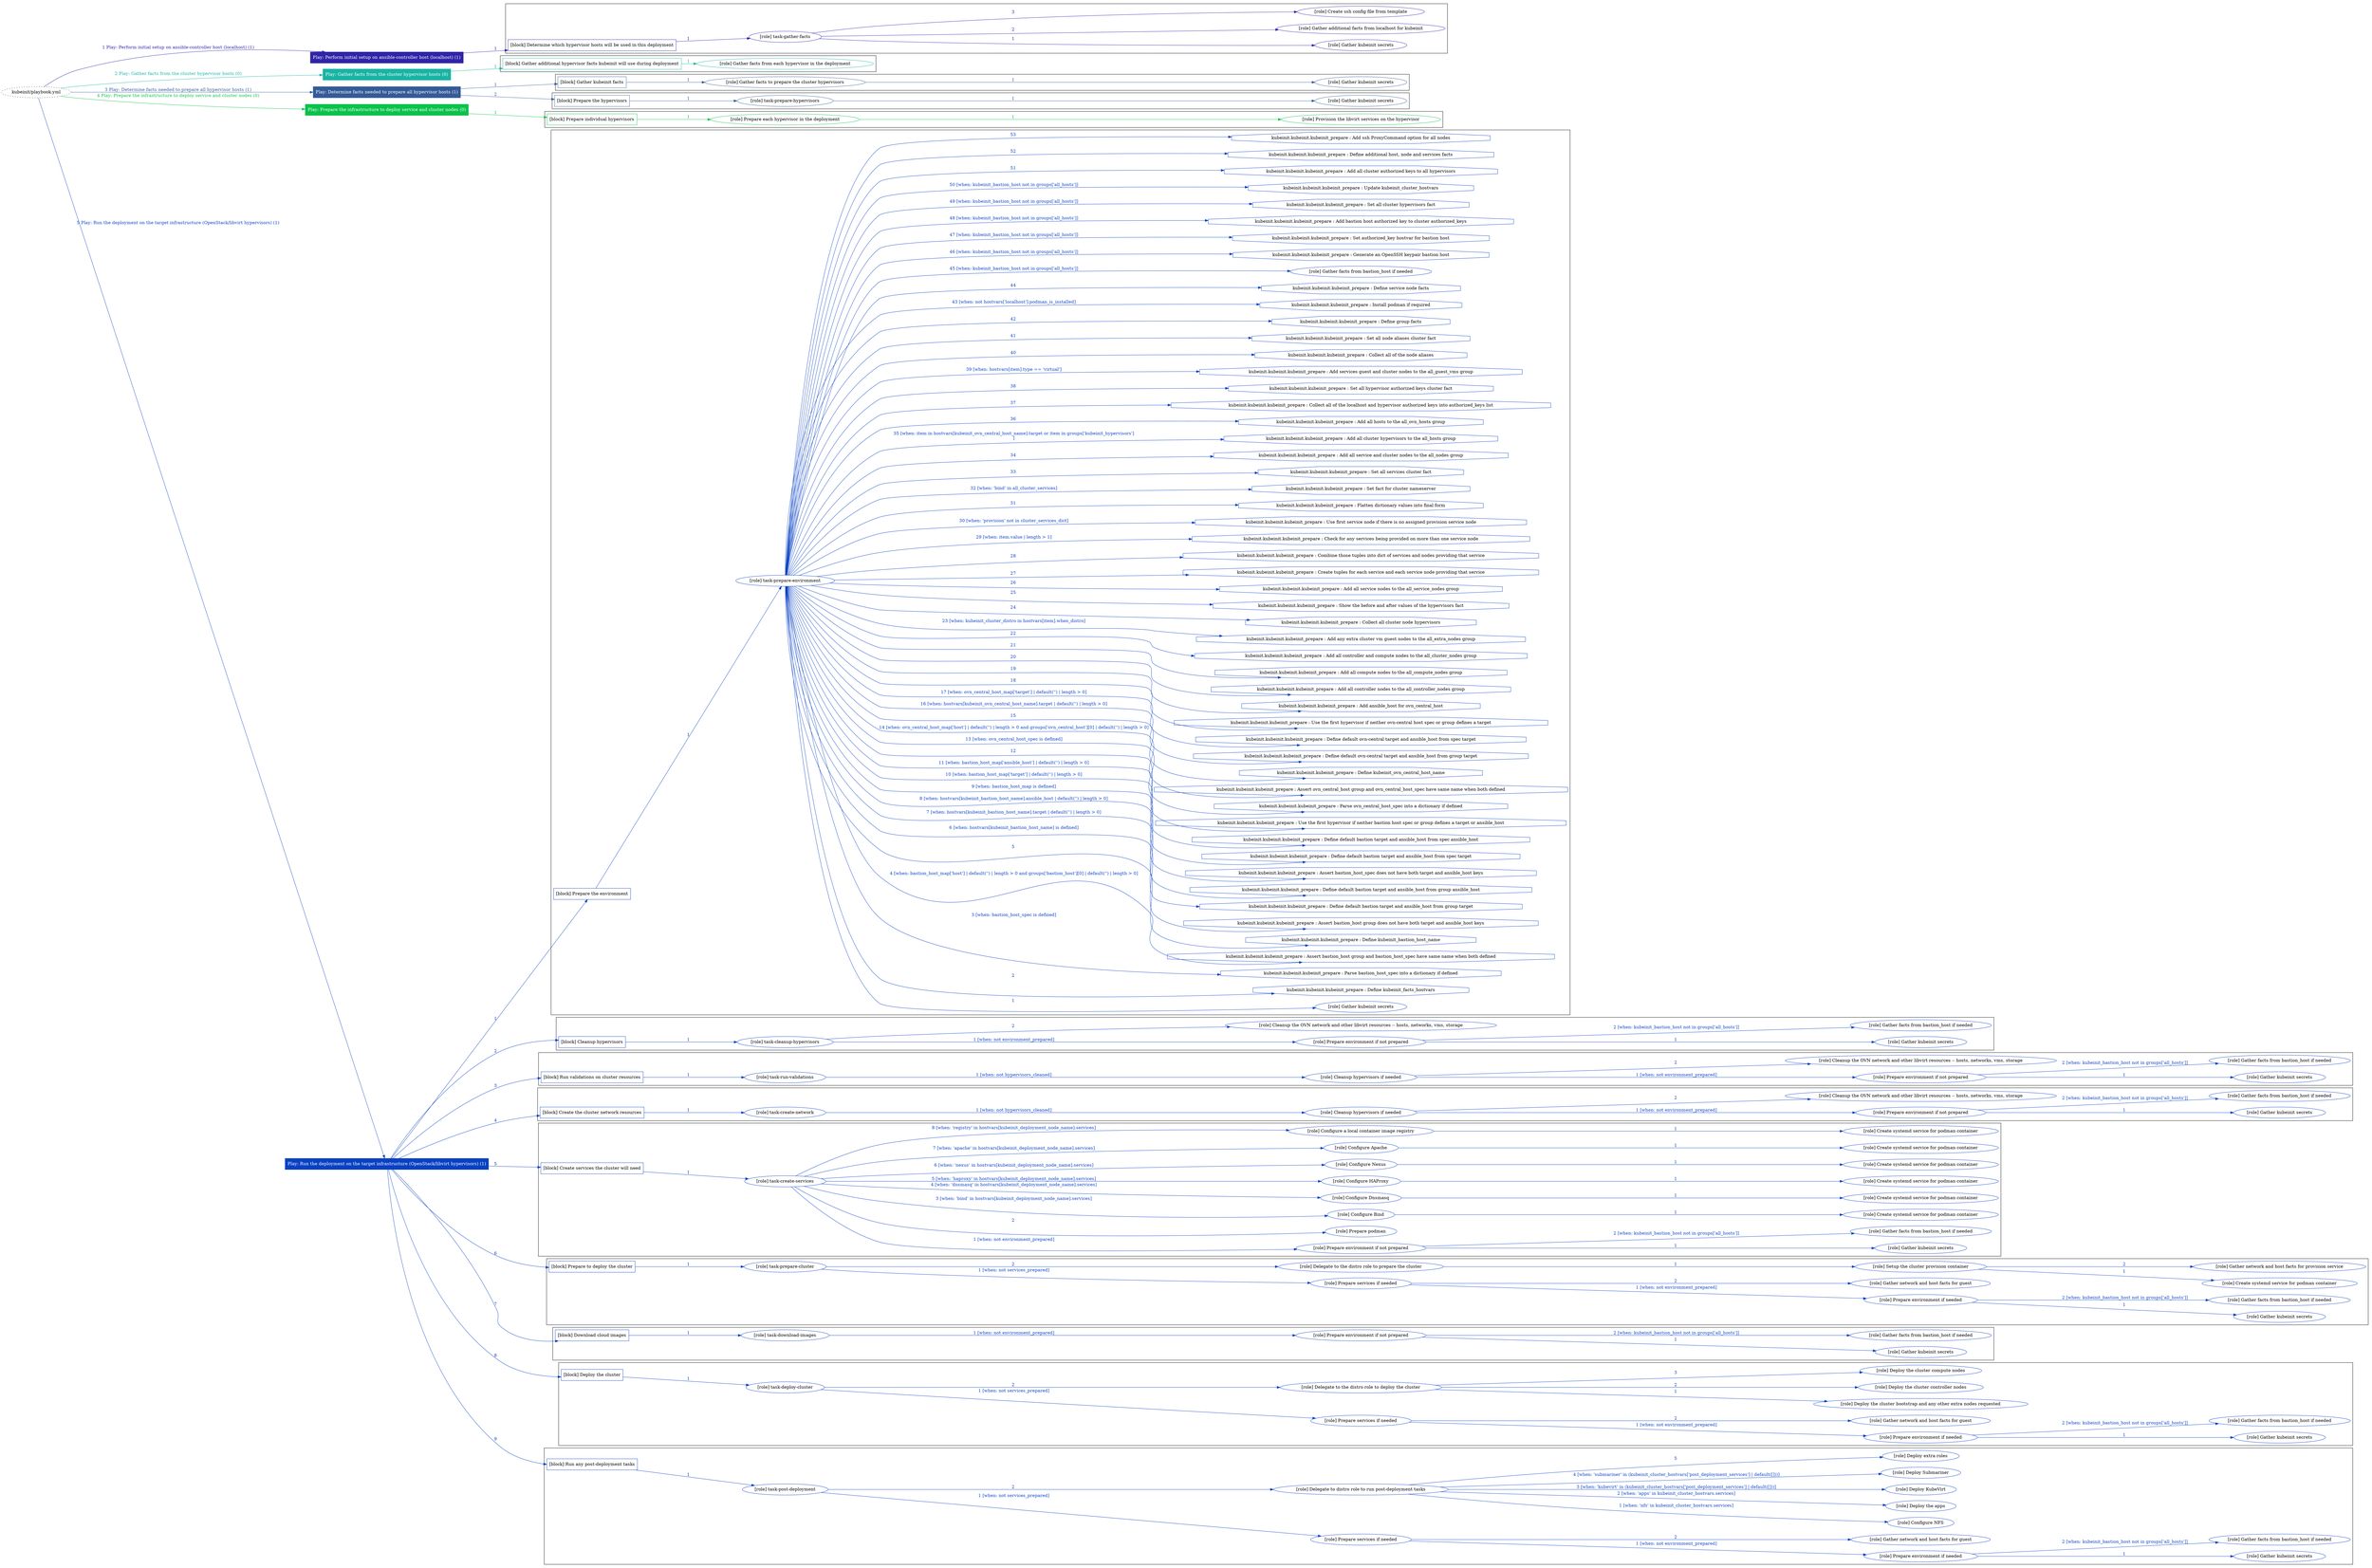 digraph {
	graph [concentrate=true ordering=in rankdir=LR ratio=fill]
	edge [esep=5 sep=10]
	"kubeinit/playbook.yml" [URL="/home/runner/work/kubeinit/kubeinit/kubeinit/playbook.yml" id=playbook_db870c70 style=dotted]
	"kubeinit/playbook.yml" -> play_07a0030e [label="1 Play: Perform initial setup on ansible-controller host (localhost) (1)" color="#2f24a8" fontcolor="#2f24a8" id=edge_play_07a0030e labeltooltip="1 Play: Perform initial setup on ansible-controller host (localhost) (1)" tooltip="1 Play: Perform initial setup on ansible-controller host (localhost) (1)"]
	subgraph "Play: Perform initial setup on ansible-controller host (localhost) (1)" {
		play_07a0030e [label="Play: Perform initial setup on ansible-controller host (localhost) (1)" URL="/home/runner/work/kubeinit/kubeinit/kubeinit/playbook.yml" color="#2f24a8" fontcolor="#ffffff" id=play_07a0030e shape=box style=filled tooltip=localhost]
		play_07a0030e -> block_7a7a6dac [label=1 color="#2f24a8" fontcolor="#2f24a8" id=edge_block_7a7a6dac labeltooltip=1 tooltip=1]
		subgraph cluster_block_7a7a6dac {
			block_7a7a6dac [label="[block] Determine which hypervisor hosts will be used in this deployment" URL="/home/runner/work/kubeinit/kubeinit/kubeinit/playbook.yml" color="#2f24a8" id=block_7a7a6dac labeltooltip="Determine which hypervisor hosts will be used in this deployment" shape=box tooltip="Determine which hypervisor hosts will be used in this deployment"]
			block_7a7a6dac -> role_7dd5840d [label="1 " color="#2f24a8" fontcolor="#2f24a8" id=edge_role_7dd5840d labeltooltip="1 " tooltip="1 "]
			subgraph "task-gather-facts" {
				role_7dd5840d [label="[role] task-gather-facts" URL="/home/runner/work/kubeinit/kubeinit/kubeinit/playbook.yml" color="#2f24a8" id=role_7dd5840d tooltip="task-gather-facts"]
				role_7dd5840d -> role_cb3e3e4f [label="1 " color="#2f24a8" fontcolor="#2f24a8" id=edge_role_cb3e3e4f labeltooltip="1 " tooltip="1 "]
				subgraph "Gather kubeinit secrets" {
					role_cb3e3e4f [label="[role] Gather kubeinit secrets" URL="/home/runner/.ansible/collections/ansible_collections/kubeinit/kubeinit/roles/kubeinit_prepare/tasks/build_hypervisors_group.yml" color="#2f24a8" id=role_cb3e3e4f tooltip="Gather kubeinit secrets"]
				}
				role_7dd5840d -> role_112288ca [label="2 " color="#2f24a8" fontcolor="#2f24a8" id=edge_role_112288ca labeltooltip="2 " tooltip="2 "]
				subgraph "Gather additional facts from localhost for kubeinit" {
					role_112288ca [label="[role] Gather additional facts from localhost for kubeinit" URL="/home/runner/.ansible/collections/ansible_collections/kubeinit/kubeinit/roles/kubeinit_prepare/tasks/build_hypervisors_group.yml" color="#2f24a8" id=role_112288ca tooltip="Gather additional facts from localhost for kubeinit"]
				}
				role_7dd5840d -> role_a02ac4a2 [label="3 " color="#2f24a8" fontcolor="#2f24a8" id=edge_role_a02ac4a2 labeltooltip="3 " tooltip="3 "]
				subgraph "Create ssh config file from template" {
					role_a02ac4a2 [label="[role] Create ssh config file from template" URL="/home/runner/.ansible/collections/ansible_collections/kubeinit/kubeinit/roles/kubeinit_prepare/tasks/build_hypervisors_group.yml" color="#2f24a8" id=role_a02ac4a2 tooltip="Create ssh config file from template"]
				}
			}
		}
	}
	"kubeinit/playbook.yml" -> play_57839ae0 [label="2 Play: Gather facts from the cluster hypervisor hosts (0)" color="#18b4a4" fontcolor="#18b4a4" id=edge_play_57839ae0 labeltooltip="2 Play: Gather facts from the cluster hypervisor hosts (0)" tooltip="2 Play: Gather facts from the cluster hypervisor hosts (0)"]
	subgraph "Play: Gather facts from the cluster hypervisor hosts (0)" {
		play_57839ae0 [label="Play: Gather facts from the cluster hypervisor hosts (0)" URL="/home/runner/work/kubeinit/kubeinit/kubeinit/playbook.yml" color="#18b4a4" fontcolor="#ffffff" id=play_57839ae0 shape=box style=filled tooltip="Play: Gather facts from the cluster hypervisor hosts (0)"]
		play_57839ae0 -> block_01465f2d [label=1 color="#18b4a4" fontcolor="#18b4a4" id=edge_block_01465f2d labeltooltip=1 tooltip=1]
		subgraph cluster_block_01465f2d {
			block_01465f2d [label="[block] Gather additional hypervisor facts kubeinit will use during deployment" URL="/home/runner/work/kubeinit/kubeinit/kubeinit/playbook.yml" color="#18b4a4" id=block_01465f2d labeltooltip="Gather additional hypervisor facts kubeinit will use during deployment" shape=box tooltip="Gather additional hypervisor facts kubeinit will use during deployment"]
			block_01465f2d -> role_2ec87792 [label="1 " color="#18b4a4" fontcolor="#18b4a4" id=edge_role_2ec87792 labeltooltip="1 " tooltip="1 "]
			subgraph "Gather facts from each hypervisor in the deployment" {
				role_2ec87792 [label="[role] Gather facts from each hypervisor in the deployment" URL="/home/runner/work/kubeinit/kubeinit/kubeinit/playbook.yml" color="#18b4a4" id=role_2ec87792 tooltip="Gather facts from each hypervisor in the deployment"]
			}
		}
	}
	"kubeinit/playbook.yml" -> play_a146f06a [label="3 Play: Determine facts needed to prepare all hypervisor hosts (1)" color="#345a98" fontcolor="#345a98" id=edge_play_a146f06a labeltooltip="3 Play: Determine facts needed to prepare all hypervisor hosts (1)" tooltip="3 Play: Determine facts needed to prepare all hypervisor hosts (1)"]
	subgraph "Play: Determine facts needed to prepare all hypervisor hosts (1)" {
		play_a146f06a [label="Play: Determine facts needed to prepare all hypervisor hosts (1)" URL="/home/runner/work/kubeinit/kubeinit/kubeinit/playbook.yml" color="#345a98" fontcolor="#ffffff" id=play_a146f06a shape=box style=filled tooltip=localhost]
		play_a146f06a -> block_04ae6a11 [label=1 color="#345a98" fontcolor="#345a98" id=edge_block_04ae6a11 labeltooltip=1 tooltip=1]
		subgraph cluster_block_04ae6a11 {
			block_04ae6a11 [label="[block] Gather kubeinit facts" URL="/home/runner/work/kubeinit/kubeinit/kubeinit/playbook.yml" color="#345a98" id=block_04ae6a11 labeltooltip="Gather kubeinit facts" shape=box tooltip="Gather kubeinit facts"]
			block_04ae6a11 -> role_15c87e82 [label="1 " color="#345a98" fontcolor="#345a98" id=edge_role_15c87e82 labeltooltip="1 " tooltip="1 "]
			subgraph "Gather facts to prepare the cluster hypervisors" {
				role_15c87e82 [label="[role] Gather facts to prepare the cluster hypervisors" URL="/home/runner/work/kubeinit/kubeinit/kubeinit/playbook.yml" color="#345a98" id=role_15c87e82 tooltip="Gather facts to prepare the cluster hypervisors"]
				role_15c87e82 -> role_dcf41f6d [label="1 " color="#345a98" fontcolor="#345a98" id=edge_role_dcf41f6d labeltooltip="1 " tooltip="1 "]
				subgraph "Gather kubeinit secrets" {
					role_dcf41f6d [label="[role] Gather kubeinit secrets" URL="/home/runner/.ansible/collections/ansible_collections/kubeinit/kubeinit/roles/kubeinit_prepare/tasks/gather_kubeinit_facts.yml" color="#345a98" id=role_dcf41f6d tooltip="Gather kubeinit secrets"]
				}
			}
		}
		play_a146f06a -> block_80c33501 [label=2 color="#345a98" fontcolor="#345a98" id=edge_block_80c33501 labeltooltip=2 tooltip=2]
		subgraph cluster_block_80c33501 {
			block_80c33501 [label="[block] Prepare the hypervisors" URL="/home/runner/work/kubeinit/kubeinit/kubeinit/playbook.yml" color="#345a98" id=block_80c33501 labeltooltip="Prepare the hypervisors" shape=box tooltip="Prepare the hypervisors"]
			block_80c33501 -> role_3cae5202 [label="1 " color="#345a98" fontcolor="#345a98" id=edge_role_3cae5202 labeltooltip="1 " tooltip="1 "]
			subgraph "task-prepare-hypervisors" {
				role_3cae5202 [label="[role] task-prepare-hypervisors" URL="/home/runner/work/kubeinit/kubeinit/kubeinit/playbook.yml" color="#345a98" id=role_3cae5202 tooltip="task-prepare-hypervisors"]
				role_3cae5202 -> role_fc83da4f [label="1 " color="#345a98" fontcolor="#345a98" id=edge_role_fc83da4f labeltooltip="1 " tooltip="1 "]
				subgraph "Gather kubeinit secrets" {
					role_fc83da4f [label="[role] Gather kubeinit secrets" URL="/home/runner/.ansible/collections/ansible_collections/kubeinit/kubeinit/roles/kubeinit_prepare/tasks/gather_kubeinit_facts.yml" color="#345a98" id=role_fc83da4f tooltip="Gather kubeinit secrets"]
				}
			}
		}
	}
	"kubeinit/playbook.yml" -> play_1d5fec54 [label="4 Play: Prepare the infrastructure to deploy service and cluster nodes (0)" color="#0ac24a" fontcolor="#0ac24a" id=edge_play_1d5fec54 labeltooltip="4 Play: Prepare the infrastructure to deploy service and cluster nodes (0)" tooltip="4 Play: Prepare the infrastructure to deploy service and cluster nodes (0)"]
	subgraph "Play: Prepare the infrastructure to deploy service and cluster nodes (0)" {
		play_1d5fec54 [label="Play: Prepare the infrastructure to deploy service and cluster nodes (0)" URL="/home/runner/work/kubeinit/kubeinit/kubeinit/playbook.yml" color="#0ac24a" fontcolor="#ffffff" id=play_1d5fec54 shape=box style=filled tooltip="Play: Prepare the infrastructure to deploy service and cluster nodes (0)"]
		play_1d5fec54 -> block_1368d90f [label=1 color="#0ac24a" fontcolor="#0ac24a" id=edge_block_1368d90f labeltooltip=1 tooltip=1]
		subgraph cluster_block_1368d90f {
			block_1368d90f [label="[block] Prepare individual hypervisors" URL="/home/runner/work/kubeinit/kubeinit/kubeinit/playbook.yml" color="#0ac24a" id=block_1368d90f labeltooltip="Prepare individual hypervisors" shape=box tooltip="Prepare individual hypervisors"]
			block_1368d90f -> role_461f18b2 [label="1 " color="#0ac24a" fontcolor="#0ac24a" id=edge_role_461f18b2 labeltooltip="1 " tooltip="1 "]
			subgraph "Prepare each hypervisor in the deployment" {
				role_461f18b2 [label="[role] Prepare each hypervisor in the deployment" URL="/home/runner/work/kubeinit/kubeinit/kubeinit/playbook.yml" color="#0ac24a" id=role_461f18b2 tooltip="Prepare each hypervisor in the deployment"]
				role_461f18b2 -> role_6d0474e5 [label="1 " color="#0ac24a" fontcolor="#0ac24a" id=edge_role_6d0474e5 labeltooltip="1 " tooltip="1 "]
				subgraph "Provision the libvirt services on the hypervisor" {
					role_6d0474e5 [label="[role] Provision the libvirt services on the hypervisor" URL="/home/runner/.ansible/collections/ansible_collections/kubeinit/kubeinit/roles/kubeinit_prepare/tasks/prepare_hypervisor.yml" color="#0ac24a" id=role_6d0474e5 tooltip="Provision the libvirt services on the hypervisor"]
				}
			}
		}
	}
	"kubeinit/playbook.yml" -> play_be9b43b9 [label="5 Play: Run the deployment on the target infrastructure (OpenStack/libvirt hypervisors) (1)" color="#0941c3" fontcolor="#0941c3" id=edge_play_be9b43b9 labeltooltip="5 Play: Run the deployment on the target infrastructure (OpenStack/libvirt hypervisors) (1)" tooltip="5 Play: Run the deployment on the target infrastructure (OpenStack/libvirt hypervisors) (1)"]
	subgraph "Play: Run the deployment on the target infrastructure (OpenStack/libvirt hypervisors) (1)" {
		play_be9b43b9 [label="Play: Run the deployment on the target infrastructure (OpenStack/libvirt hypervisors) (1)" URL="/home/runner/work/kubeinit/kubeinit/kubeinit/playbook.yml" color="#0941c3" fontcolor="#ffffff" id=play_be9b43b9 shape=box style=filled tooltip=localhost]
		play_be9b43b9 -> block_3d7b7720 [label=1 color="#0941c3" fontcolor="#0941c3" id=edge_block_3d7b7720 labeltooltip=1 tooltip=1]
		subgraph cluster_block_3d7b7720 {
			block_3d7b7720 [label="[block] Prepare the environment" URL="/home/runner/work/kubeinit/kubeinit/kubeinit/playbook.yml" color="#0941c3" id=block_3d7b7720 labeltooltip="Prepare the environment" shape=box tooltip="Prepare the environment"]
			block_3d7b7720 -> role_35534756 [label="1 " color="#0941c3" fontcolor="#0941c3" id=edge_role_35534756 labeltooltip="1 " tooltip="1 "]
			subgraph "task-prepare-environment" {
				role_35534756 [label="[role] task-prepare-environment" URL="/home/runner/work/kubeinit/kubeinit/kubeinit/playbook.yml" color="#0941c3" id=role_35534756 tooltip="task-prepare-environment"]
				role_35534756 -> role_dfd35eaf [label="1 " color="#0941c3" fontcolor="#0941c3" id=edge_role_dfd35eaf labeltooltip="1 " tooltip="1 "]
				subgraph "Gather kubeinit secrets" {
					role_dfd35eaf [label="[role] Gather kubeinit secrets" URL="/home/runner/.ansible/collections/ansible_collections/kubeinit/kubeinit/roles/kubeinit_prepare/tasks/gather_kubeinit_facts.yml" color="#0941c3" id=role_dfd35eaf tooltip="Gather kubeinit secrets"]
				}
				task_2766d097 [label="kubeinit.kubeinit.kubeinit_prepare : Define kubeinit_facts_hostvars" URL="/home/runner/.ansible/collections/ansible_collections/kubeinit/kubeinit/roles/kubeinit_prepare/tasks/main.yml" color="#0941c3" id=task_2766d097 shape=octagon tooltip="kubeinit.kubeinit.kubeinit_prepare : Define kubeinit_facts_hostvars"]
				role_35534756 -> task_2766d097 [label="2 " color="#0941c3" fontcolor="#0941c3" id=edge_task_2766d097 labeltooltip="2 " tooltip="2 "]
				task_2f65588c [label="kubeinit.kubeinit.kubeinit_prepare : Parse bastion_host_spec into a dictionary if defined" URL="/home/runner/.ansible/collections/ansible_collections/kubeinit/kubeinit/roles/kubeinit_prepare/tasks/main.yml" color="#0941c3" id=task_2f65588c shape=octagon tooltip="kubeinit.kubeinit.kubeinit_prepare : Parse bastion_host_spec into a dictionary if defined"]
				role_35534756 -> task_2f65588c [label="3 [when: bastion_host_spec is defined]" color="#0941c3" fontcolor="#0941c3" id=edge_task_2f65588c labeltooltip="3 [when: bastion_host_spec is defined]" tooltip="3 [when: bastion_host_spec is defined]"]
				task_e17b0ecd [label="kubeinit.kubeinit.kubeinit_prepare : Assert bastion_host group and bastion_host_spec have same name when both defined" URL="/home/runner/.ansible/collections/ansible_collections/kubeinit/kubeinit/roles/kubeinit_prepare/tasks/main.yml" color="#0941c3" id=task_e17b0ecd shape=octagon tooltip="kubeinit.kubeinit.kubeinit_prepare : Assert bastion_host group and bastion_host_spec have same name when both defined"]
				role_35534756 -> task_e17b0ecd [label="4 [when: bastion_host_map['host'] | default('') | length > 0 and groups['bastion_host'][0] | default('') | length > 0]" color="#0941c3" fontcolor="#0941c3" id=edge_task_e17b0ecd labeltooltip="4 [when: bastion_host_map['host'] | default('') | length > 0 and groups['bastion_host'][0] | default('') | length > 0]" tooltip="4 [when: bastion_host_map['host'] | default('') | length > 0 and groups['bastion_host'][0] | default('') | length > 0]"]
				task_9ad1eb0b [label="kubeinit.kubeinit.kubeinit_prepare : Define kubeinit_bastion_host_name" URL="/home/runner/.ansible/collections/ansible_collections/kubeinit/kubeinit/roles/kubeinit_prepare/tasks/main.yml" color="#0941c3" id=task_9ad1eb0b shape=octagon tooltip="kubeinit.kubeinit.kubeinit_prepare : Define kubeinit_bastion_host_name"]
				role_35534756 -> task_9ad1eb0b [label="5 " color="#0941c3" fontcolor="#0941c3" id=edge_task_9ad1eb0b labeltooltip="5 " tooltip="5 "]
				task_3c6d448d [label="kubeinit.kubeinit.kubeinit_prepare : Assert bastion_host group does not have both target and ansible_host keys" URL="/home/runner/.ansible/collections/ansible_collections/kubeinit/kubeinit/roles/kubeinit_prepare/tasks/main.yml" color="#0941c3" id=task_3c6d448d shape=octagon tooltip="kubeinit.kubeinit.kubeinit_prepare : Assert bastion_host group does not have both target and ansible_host keys"]
				role_35534756 -> task_3c6d448d [label="6 [when: hostvars[kubeinit_bastion_host_name] is defined]" color="#0941c3" fontcolor="#0941c3" id=edge_task_3c6d448d labeltooltip="6 [when: hostvars[kubeinit_bastion_host_name] is defined]" tooltip="6 [when: hostvars[kubeinit_bastion_host_name] is defined]"]
				task_19249e33 [label="kubeinit.kubeinit.kubeinit_prepare : Define default bastion target and ansible_host from group target" URL="/home/runner/.ansible/collections/ansible_collections/kubeinit/kubeinit/roles/kubeinit_prepare/tasks/main.yml" color="#0941c3" id=task_19249e33 shape=octagon tooltip="kubeinit.kubeinit.kubeinit_prepare : Define default bastion target and ansible_host from group target"]
				role_35534756 -> task_19249e33 [label="7 [when: hostvars[kubeinit_bastion_host_name].target | default('') | length > 0]" color="#0941c3" fontcolor="#0941c3" id=edge_task_19249e33 labeltooltip="7 [when: hostvars[kubeinit_bastion_host_name].target | default('') | length > 0]" tooltip="7 [when: hostvars[kubeinit_bastion_host_name].target | default('') | length > 0]"]
				task_7f3f1390 [label="kubeinit.kubeinit.kubeinit_prepare : Define default bastion target and ansible_host from group ansible_host" URL="/home/runner/.ansible/collections/ansible_collections/kubeinit/kubeinit/roles/kubeinit_prepare/tasks/main.yml" color="#0941c3" id=task_7f3f1390 shape=octagon tooltip="kubeinit.kubeinit.kubeinit_prepare : Define default bastion target and ansible_host from group ansible_host"]
				role_35534756 -> task_7f3f1390 [label="8 [when: hostvars[kubeinit_bastion_host_name].ansible_host | default('') | length > 0]" color="#0941c3" fontcolor="#0941c3" id=edge_task_7f3f1390 labeltooltip="8 [when: hostvars[kubeinit_bastion_host_name].ansible_host | default('') | length > 0]" tooltip="8 [when: hostvars[kubeinit_bastion_host_name].ansible_host | default('') | length > 0]"]
				task_d916cbd4 [label="kubeinit.kubeinit.kubeinit_prepare : Assert bastion_host_spec does not have both target and ansible_host keys" URL="/home/runner/.ansible/collections/ansible_collections/kubeinit/kubeinit/roles/kubeinit_prepare/tasks/main.yml" color="#0941c3" id=task_d916cbd4 shape=octagon tooltip="kubeinit.kubeinit.kubeinit_prepare : Assert bastion_host_spec does not have both target and ansible_host keys"]
				role_35534756 -> task_d916cbd4 [label="9 [when: bastion_host_map is defined]" color="#0941c3" fontcolor="#0941c3" id=edge_task_d916cbd4 labeltooltip="9 [when: bastion_host_map is defined]" tooltip="9 [when: bastion_host_map is defined]"]
				task_27b2af0b [label="kubeinit.kubeinit.kubeinit_prepare : Define default bastion target and ansible_host from spec target" URL="/home/runner/.ansible/collections/ansible_collections/kubeinit/kubeinit/roles/kubeinit_prepare/tasks/main.yml" color="#0941c3" id=task_27b2af0b shape=octagon tooltip="kubeinit.kubeinit.kubeinit_prepare : Define default bastion target and ansible_host from spec target"]
				role_35534756 -> task_27b2af0b [label="10 [when: bastion_host_map['target'] | default('') | length > 0]" color="#0941c3" fontcolor="#0941c3" id=edge_task_27b2af0b labeltooltip="10 [when: bastion_host_map['target'] | default('') | length > 0]" tooltip="10 [when: bastion_host_map['target'] | default('') | length > 0]"]
				task_397f996c [label="kubeinit.kubeinit.kubeinit_prepare : Define default bastion target and ansible_host from spec ansible_host" URL="/home/runner/.ansible/collections/ansible_collections/kubeinit/kubeinit/roles/kubeinit_prepare/tasks/main.yml" color="#0941c3" id=task_397f996c shape=octagon tooltip="kubeinit.kubeinit.kubeinit_prepare : Define default bastion target and ansible_host from spec ansible_host"]
				role_35534756 -> task_397f996c [label="11 [when: bastion_host_map['ansible_host'] | default('') | length > 0]" color="#0941c3" fontcolor="#0941c3" id=edge_task_397f996c labeltooltip="11 [when: bastion_host_map['ansible_host'] | default('') | length > 0]" tooltip="11 [when: bastion_host_map['ansible_host'] | default('') | length > 0]"]
				task_046b4473 [label="kubeinit.kubeinit.kubeinit_prepare : Use the first hypervisor if neither bastion host spec or group defines a target or ansible_host" URL="/home/runner/.ansible/collections/ansible_collections/kubeinit/kubeinit/roles/kubeinit_prepare/tasks/main.yml" color="#0941c3" id=task_046b4473 shape=octagon tooltip="kubeinit.kubeinit.kubeinit_prepare : Use the first hypervisor if neither bastion host spec or group defines a target or ansible_host"]
				role_35534756 -> task_046b4473 [label="12 " color="#0941c3" fontcolor="#0941c3" id=edge_task_046b4473 labeltooltip="12 " tooltip="12 "]
				task_081c52d2 [label="kubeinit.kubeinit.kubeinit_prepare : Parse ovn_central_host_spec into a dictionary if defined" URL="/home/runner/.ansible/collections/ansible_collections/kubeinit/kubeinit/roles/kubeinit_prepare/tasks/main.yml" color="#0941c3" id=task_081c52d2 shape=octagon tooltip="kubeinit.kubeinit.kubeinit_prepare : Parse ovn_central_host_spec into a dictionary if defined"]
				role_35534756 -> task_081c52d2 [label="13 [when: ovn_central_host_spec is defined]" color="#0941c3" fontcolor="#0941c3" id=edge_task_081c52d2 labeltooltip="13 [when: ovn_central_host_spec is defined]" tooltip="13 [when: ovn_central_host_spec is defined]"]
				task_a5588fe7 [label="kubeinit.kubeinit.kubeinit_prepare : Assert ovn_central_host group and ovn_central_host_spec have same name when both defined" URL="/home/runner/.ansible/collections/ansible_collections/kubeinit/kubeinit/roles/kubeinit_prepare/tasks/main.yml" color="#0941c3" id=task_a5588fe7 shape=octagon tooltip="kubeinit.kubeinit.kubeinit_prepare : Assert ovn_central_host group and ovn_central_host_spec have same name when both defined"]
				role_35534756 -> task_a5588fe7 [label="14 [when: ovn_central_host_map['host'] | default('') | length > 0 and groups['ovn_central_host'][0] | default('') | length > 0]" color="#0941c3" fontcolor="#0941c3" id=edge_task_a5588fe7 labeltooltip="14 [when: ovn_central_host_map['host'] | default('') | length > 0 and groups['ovn_central_host'][0] | default('') | length > 0]" tooltip="14 [when: ovn_central_host_map['host'] | default('') | length > 0 and groups['ovn_central_host'][0] | default('') | length > 0]"]
				task_6d2aa675 [label="kubeinit.kubeinit.kubeinit_prepare : Define kubeinit_ovn_central_host_name" URL="/home/runner/.ansible/collections/ansible_collections/kubeinit/kubeinit/roles/kubeinit_prepare/tasks/main.yml" color="#0941c3" id=task_6d2aa675 shape=octagon tooltip="kubeinit.kubeinit.kubeinit_prepare : Define kubeinit_ovn_central_host_name"]
				role_35534756 -> task_6d2aa675 [label="15 " color="#0941c3" fontcolor="#0941c3" id=edge_task_6d2aa675 labeltooltip="15 " tooltip="15 "]
				task_f12693c2 [label="kubeinit.kubeinit.kubeinit_prepare : Define default ovn-central target and ansible_host from group target" URL="/home/runner/.ansible/collections/ansible_collections/kubeinit/kubeinit/roles/kubeinit_prepare/tasks/main.yml" color="#0941c3" id=task_f12693c2 shape=octagon tooltip="kubeinit.kubeinit.kubeinit_prepare : Define default ovn-central target and ansible_host from group target"]
				role_35534756 -> task_f12693c2 [label="16 [when: hostvars[kubeinit_ovn_central_host_name].target | default('') | length > 0]" color="#0941c3" fontcolor="#0941c3" id=edge_task_f12693c2 labeltooltip="16 [when: hostvars[kubeinit_ovn_central_host_name].target | default('') | length > 0]" tooltip="16 [when: hostvars[kubeinit_ovn_central_host_name].target | default('') | length > 0]"]
				task_2ef4b683 [label="kubeinit.kubeinit.kubeinit_prepare : Define default ovn-central target and ansible_host from spec target" URL="/home/runner/.ansible/collections/ansible_collections/kubeinit/kubeinit/roles/kubeinit_prepare/tasks/main.yml" color="#0941c3" id=task_2ef4b683 shape=octagon tooltip="kubeinit.kubeinit.kubeinit_prepare : Define default ovn-central target and ansible_host from spec target"]
				role_35534756 -> task_2ef4b683 [label="17 [when: ovn_central_host_map['target'] | default('') | length > 0]" color="#0941c3" fontcolor="#0941c3" id=edge_task_2ef4b683 labeltooltip="17 [when: ovn_central_host_map['target'] | default('') | length > 0]" tooltip="17 [when: ovn_central_host_map['target'] | default('') | length > 0]"]
				task_6bd0ef07 [label="kubeinit.kubeinit.kubeinit_prepare : Use the first hypervisor if neither ovn-central host spec or group defines a target" URL="/home/runner/.ansible/collections/ansible_collections/kubeinit/kubeinit/roles/kubeinit_prepare/tasks/main.yml" color="#0941c3" id=task_6bd0ef07 shape=octagon tooltip="kubeinit.kubeinit.kubeinit_prepare : Use the first hypervisor if neither ovn-central host spec or group defines a target"]
				role_35534756 -> task_6bd0ef07 [label="18 " color="#0941c3" fontcolor="#0941c3" id=edge_task_6bd0ef07 labeltooltip="18 " tooltip="18 "]
				task_6c5bc88b [label="kubeinit.kubeinit.kubeinit_prepare : Add ansible_host for ovn_central_host" URL="/home/runner/.ansible/collections/ansible_collections/kubeinit/kubeinit/roles/kubeinit_prepare/tasks/main.yml" color="#0941c3" id=task_6c5bc88b shape=octagon tooltip="kubeinit.kubeinit.kubeinit_prepare : Add ansible_host for ovn_central_host"]
				role_35534756 -> task_6c5bc88b [label="19 " color="#0941c3" fontcolor="#0941c3" id=edge_task_6c5bc88b labeltooltip="19 " tooltip="19 "]
				task_244cfabf [label="kubeinit.kubeinit.kubeinit_prepare : Add all controller nodes to the all_controller_nodes group" URL="/home/runner/.ansible/collections/ansible_collections/kubeinit/kubeinit/roles/kubeinit_prepare/tasks/prepare_groups.yml" color="#0941c3" id=task_244cfabf shape=octagon tooltip="kubeinit.kubeinit.kubeinit_prepare : Add all controller nodes to the all_controller_nodes group"]
				role_35534756 -> task_244cfabf [label="20 " color="#0941c3" fontcolor="#0941c3" id=edge_task_244cfabf labeltooltip="20 " tooltip="20 "]
				task_5e33bed4 [label="kubeinit.kubeinit.kubeinit_prepare : Add all compute nodes to the all_compute_nodes group" URL="/home/runner/.ansible/collections/ansible_collections/kubeinit/kubeinit/roles/kubeinit_prepare/tasks/prepare_groups.yml" color="#0941c3" id=task_5e33bed4 shape=octagon tooltip="kubeinit.kubeinit.kubeinit_prepare : Add all compute nodes to the all_compute_nodes group"]
				role_35534756 -> task_5e33bed4 [label="21 " color="#0941c3" fontcolor="#0941c3" id=edge_task_5e33bed4 labeltooltip="21 " tooltip="21 "]
				task_429753ca [label="kubeinit.kubeinit.kubeinit_prepare : Add all controller and compute nodes to the all_cluster_nodes group" URL="/home/runner/.ansible/collections/ansible_collections/kubeinit/kubeinit/roles/kubeinit_prepare/tasks/prepare_groups.yml" color="#0941c3" id=task_429753ca shape=octagon tooltip="kubeinit.kubeinit.kubeinit_prepare : Add all controller and compute nodes to the all_cluster_nodes group"]
				role_35534756 -> task_429753ca [label="22 " color="#0941c3" fontcolor="#0941c3" id=edge_task_429753ca labeltooltip="22 " tooltip="22 "]
				task_440b40cb [label="kubeinit.kubeinit.kubeinit_prepare : Add any extra cluster vm guest nodes to the all_extra_nodes group" URL="/home/runner/.ansible/collections/ansible_collections/kubeinit/kubeinit/roles/kubeinit_prepare/tasks/prepare_groups.yml" color="#0941c3" id=task_440b40cb shape=octagon tooltip="kubeinit.kubeinit.kubeinit_prepare : Add any extra cluster vm guest nodes to the all_extra_nodes group"]
				role_35534756 -> task_440b40cb [label="23 [when: kubeinit_cluster_distro in hostvars[item].when_distro]" color="#0941c3" fontcolor="#0941c3" id=edge_task_440b40cb labeltooltip="23 [when: kubeinit_cluster_distro in hostvars[item].when_distro]" tooltip="23 [when: kubeinit_cluster_distro in hostvars[item].when_distro]"]
				task_4fc30ba9 [label="kubeinit.kubeinit.kubeinit_prepare : Collect all cluster node hypervisors" URL="/home/runner/.ansible/collections/ansible_collections/kubeinit/kubeinit/roles/kubeinit_prepare/tasks/prepare_groups.yml" color="#0941c3" id=task_4fc30ba9 shape=octagon tooltip="kubeinit.kubeinit.kubeinit_prepare : Collect all cluster node hypervisors"]
				role_35534756 -> task_4fc30ba9 [label="24 " color="#0941c3" fontcolor="#0941c3" id=edge_task_4fc30ba9 labeltooltip="24 " tooltip="24 "]
				task_ebb3b622 [label="kubeinit.kubeinit.kubeinit_prepare : Show the before and after values of the hypervisors fact" URL="/home/runner/.ansible/collections/ansible_collections/kubeinit/kubeinit/roles/kubeinit_prepare/tasks/prepare_groups.yml" color="#0941c3" id=task_ebb3b622 shape=octagon tooltip="kubeinit.kubeinit.kubeinit_prepare : Show the before and after values of the hypervisors fact"]
				role_35534756 -> task_ebb3b622 [label="25 " color="#0941c3" fontcolor="#0941c3" id=edge_task_ebb3b622 labeltooltip="25 " tooltip="25 "]
				task_53f00eac [label="kubeinit.kubeinit.kubeinit_prepare : Add all service nodes to the all_service_nodes group" URL="/home/runner/.ansible/collections/ansible_collections/kubeinit/kubeinit/roles/kubeinit_prepare/tasks/prepare_groups.yml" color="#0941c3" id=task_53f00eac shape=octagon tooltip="kubeinit.kubeinit.kubeinit_prepare : Add all service nodes to the all_service_nodes group"]
				role_35534756 -> task_53f00eac [label="26 " color="#0941c3" fontcolor="#0941c3" id=edge_task_53f00eac labeltooltip="26 " tooltip="26 "]
				task_8e4678b0 [label="kubeinit.kubeinit.kubeinit_prepare : Create tuples for each service and each service node providing that service" URL="/home/runner/.ansible/collections/ansible_collections/kubeinit/kubeinit/roles/kubeinit_prepare/tasks/prepare_groups.yml" color="#0941c3" id=task_8e4678b0 shape=octagon tooltip="kubeinit.kubeinit.kubeinit_prepare : Create tuples for each service and each service node providing that service"]
				role_35534756 -> task_8e4678b0 [label="27 " color="#0941c3" fontcolor="#0941c3" id=edge_task_8e4678b0 labeltooltip="27 " tooltip="27 "]
				task_b8ffb225 [label="kubeinit.kubeinit.kubeinit_prepare : Combine those tuples into dict of services and nodes providing that service" URL="/home/runner/.ansible/collections/ansible_collections/kubeinit/kubeinit/roles/kubeinit_prepare/tasks/prepare_groups.yml" color="#0941c3" id=task_b8ffb225 shape=octagon tooltip="kubeinit.kubeinit.kubeinit_prepare : Combine those tuples into dict of services and nodes providing that service"]
				role_35534756 -> task_b8ffb225 [label="28 " color="#0941c3" fontcolor="#0941c3" id=edge_task_b8ffb225 labeltooltip="28 " tooltip="28 "]
				task_1c780f2f [label="kubeinit.kubeinit.kubeinit_prepare : Check for any services being provided on more than one service node" URL="/home/runner/.ansible/collections/ansible_collections/kubeinit/kubeinit/roles/kubeinit_prepare/tasks/prepare_groups.yml" color="#0941c3" id=task_1c780f2f shape=octagon tooltip="kubeinit.kubeinit.kubeinit_prepare : Check for any services being provided on more than one service node"]
				role_35534756 -> task_1c780f2f [label="29 [when: item.value | length > 1]" color="#0941c3" fontcolor="#0941c3" id=edge_task_1c780f2f labeltooltip="29 [when: item.value | length > 1]" tooltip="29 [when: item.value | length > 1]"]
				task_e8ca8859 [label="kubeinit.kubeinit.kubeinit_prepare : Use first service node if there is no assigned provision service node" URL="/home/runner/.ansible/collections/ansible_collections/kubeinit/kubeinit/roles/kubeinit_prepare/tasks/prepare_groups.yml" color="#0941c3" id=task_e8ca8859 shape=octagon tooltip="kubeinit.kubeinit.kubeinit_prepare : Use first service node if there is no assigned provision service node"]
				role_35534756 -> task_e8ca8859 [label="30 [when: 'provision' not in cluster_services_dict]" color="#0941c3" fontcolor="#0941c3" id=edge_task_e8ca8859 labeltooltip="30 [when: 'provision' not in cluster_services_dict]" tooltip="30 [when: 'provision' not in cluster_services_dict]"]
				task_7deb2bdb [label="kubeinit.kubeinit.kubeinit_prepare : Flatten dictionary values into final form" URL="/home/runner/.ansible/collections/ansible_collections/kubeinit/kubeinit/roles/kubeinit_prepare/tasks/prepare_groups.yml" color="#0941c3" id=task_7deb2bdb shape=octagon tooltip="kubeinit.kubeinit.kubeinit_prepare : Flatten dictionary values into final form"]
				role_35534756 -> task_7deb2bdb [label="31 " color="#0941c3" fontcolor="#0941c3" id=edge_task_7deb2bdb labeltooltip="31 " tooltip="31 "]
				task_f3541603 [label="kubeinit.kubeinit.kubeinit_prepare : Set fact for cluster nameserver" URL="/home/runner/.ansible/collections/ansible_collections/kubeinit/kubeinit/roles/kubeinit_prepare/tasks/prepare_groups.yml" color="#0941c3" id=task_f3541603 shape=octagon tooltip="kubeinit.kubeinit.kubeinit_prepare : Set fact for cluster nameserver"]
				role_35534756 -> task_f3541603 [label="32 [when: 'bind' in all_cluster_services]" color="#0941c3" fontcolor="#0941c3" id=edge_task_f3541603 labeltooltip="32 [when: 'bind' in all_cluster_services]" tooltip="32 [when: 'bind' in all_cluster_services]"]
				task_ecea6641 [label="kubeinit.kubeinit.kubeinit_prepare : Set all services cluster fact" URL="/home/runner/.ansible/collections/ansible_collections/kubeinit/kubeinit/roles/kubeinit_prepare/tasks/prepare_groups.yml" color="#0941c3" id=task_ecea6641 shape=octagon tooltip="kubeinit.kubeinit.kubeinit_prepare : Set all services cluster fact"]
				role_35534756 -> task_ecea6641 [label="33 " color="#0941c3" fontcolor="#0941c3" id=edge_task_ecea6641 labeltooltip="33 " tooltip="33 "]
				task_be70b86d [label="kubeinit.kubeinit.kubeinit_prepare : Add all service and cluster nodes to the all_nodes group" URL="/home/runner/.ansible/collections/ansible_collections/kubeinit/kubeinit/roles/kubeinit_prepare/tasks/prepare_groups.yml" color="#0941c3" id=task_be70b86d shape=octagon tooltip="kubeinit.kubeinit.kubeinit_prepare : Add all service and cluster nodes to the all_nodes group"]
				role_35534756 -> task_be70b86d [label="34 " color="#0941c3" fontcolor="#0941c3" id=edge_task_be70b86d labeltooltip="34 " tooltip="34 "]
				task_237143a1 [label="kubeinit.kubeinit.kubeinit_prepare : Add all cluster hypervisors to the all_hosts group" URL="/home/runner/.ansible/collections/ansible_collections/kubeinit/kubeinit/roles/kubeinit_prepare/tasks/prepare_groups.yml" color="#0941c3" id=task_237143a1 shape=octagon tooltip="kubeinit.kubeinit.kubeinit_prepare : Add all cluster hypervisors to the all_hosts group"]
				role_35534756 -> task_237143a1 [label="35 [when: item in hostvars[kubeinit_ovn_central_host_name].target or item in groups['kubeinit_hypervisors']
]" color="#0941c3" fontcolor="#0941c3" id=edge_task_237143a1 labeltooltip="35 [when: item in hostvars[kubeinit_ovn_central_host_name].target or item in groups['kubeinit_hypervisors']
]" tooltip="35 [when: item in hostvars[kubeinit_ovn_central_host_name].target or item in groups['kubeinit_hypervisors']
]"]
				task_18efd186 [label="kubeinit.kubeinit.kubeinit_prepare : Add all hosts to the all_ovn_hosts group" URL="/home/runner/.ansible/collections/ansible_collections/kubeinit/kubeinit/roles/kubeinit_prepare/tasks/prepare_groups.yml" color="#0941c3" id=task_18efd186 shape=octagon tooltip="kubeinit.kubeinit.kubeinit_prepare : Add all hosts to the all_ovn_hosts group"]
				role_35534756 -> task_18efd186 [label="36 " color="#0941c3" fontcolor="#0941c3" id=edge_task_18efd186 labeltooltip="36 " tooltip="36 "]
				task_cdc3f8ee [label="kubeinit.kubeinit.kubeinit_prepare : Collect all of the localhost and hypervisor authorized keys into authorized_keys list" URL="/home/runner/.ansible/collections/ansible_collections/kubeinit/kubeinit/roles/kubeinit_prepare/tasks/prepare_groups.yml" color="#0941c3" id=task_cdc3f8ee shape=octagon tooltip="kubeinit.kubeinit.kubeinit_prepare : Collect all of the localhost and hypervisor authorized keys into authorized_keys list"]
				role_35534756 -> task_cdc3f8ee [label="37 " color="#0941c3" fontcolor="#0941c3" id=edge_task_cdc3f8ee labeltooltip="37 " tooltip="37 "]
				task_63af8a83 [label="kubeinit.kubeinit.kubeinit_prepare : Set all hypervisor authorized keys cluster fact" URL="/home/runner/.ansible/collections/ansible_collections/kubeinit/kubeinit/roles/kubeinit_prepare/tasks/prepare_groups.yml" color="#0941c3" id=task_63af8a83 shape=octagon tooltip="kubeinit.kubeinit.kubeinit_prepare : Set all hypervisor authorized keys cluster fact"]
				role_35534756 -> task_63af8a83 [label="38 " color="#0941c3" fontcolor="#0941c3" id=edge_task_63af8a83 labeltooltip="38 " tooltip="38 "]
				task_4a0e0f74 [label="kubeinit.kubeinit.kubeinit_prepare : Add services guest and cluster nodes to the all_guest_vms group" URL="/home/runner/.ansible/collections/ansible_collections/kubeinit/kubeinit/roles/kubeinit_prepare/tasks/prepare_groups.yml" color="#0941c3" id=task_4a0e0f74 shape=octagon tooltip="kubeinit.kubeinit.kubeinit_prepare : Add services guest and cluster nodes to the all_guest_vms group"]
				role_35534756 -> task_4a0e0f74 [label="39 [when: hostvars[item].type == 'virtual']" color="#0941c3" fontcolor="#0941c3" id=edge_task_4a0e0f74 labeltooltip="39 [when: hostvars[item].type == 'virtual']" tooltip="39 [when: hostvars[item].type == 'virtual']"]
				task_7e5edab6 [label="kubeinit.kubeinit.kubeinit_prepare : Collect all of the node aliases" URL="/home/runner/.ansible/collections/ansible_collections/kubeinit/kubeinit/roles/kubeinit_prepare/tasks/prepare_groups.yml" color="#0941c3" id=task_7e5edab6 shape=octagon tooltip="kubeinit.kubeinit.kubeinit_prepare : Collect all of the node aliases"]
				role_35534756 -> task_7e5edab6 [label="40 " color="#0941c3" fontcolor="#0941c3" id=edge_task_7e5edab6 labeltooltip="40 " tooltip="40 "]
				task_87b136d9 [label="kubeinit.kubeinit.kubeinit_prepare : Set all node aliases cluster fact" URL="/home/runner/.ansible/collections/ansible_collections/kubeinit/kubeinit/roles/kubeinit_prepare/tasks/prepare_groups.yml" color="#0941c3" id=task_87b136d9 shape=octagon tooltip="kubeinit.kubeinit.kubeinit_prepare : Set all node aliases cluster fact"]
				role_35534756 -> task_87b136d9 [label="41 " color="#0941c3" fontcolor="#0941c3" id=edge_task_87b136d9 labeltooltip="41 " tooltip="41 "]
				task_ed7d6b90 [label="kubeinit.kubeinit.kubeinit_prepare : Define group facts" URL="/home/runner/.ansible/collections/ansible_collections/kubeinit/kubeinit/roles/kubeinit_prepare/tasks/main.yml" color="#0941c3" id=task_ed7d6b90 shape=octagon tooltip="kubeinit.kubeinit.kubeinit_prepare : Define group facts"]
				role_35534756 -> task_ed7d6b90 [label="42 " color="#0941c3" fontcolor="#0941c3" id=edge_task_ed7d6b90 labeltooltip="42 " tooltip="42 "]
				task_60a14bc7 [label="kubeinit.kubeinit.kubeinit_prepare : Install podman if required" URL="/home/runner/.ansible/collections/ansible_collections/kubeinit/kubeinit/roles/kubeinit_prepare/tasks/main.yml" color="#0941c3" id=task_60a14bc7 shape=octagon tooltip="kubeinit.kubeinit.kubeinit_prepare : Install podman if required"]
				role_35534756 -> task_60a14bc7 [label="43 [when: not hostvars['localhost'].podman_is_installed]" color="#0941c3" fontcolor="#0941c3" id=edge_task_60a14bc7 labeltooltip="43 [when: not hostvars['localhost'].podman_is_installed]" tooltip="43 [when: not hostvars['localhost'].podman_is_installed]"]
				task_017be4e3 [label="kubeinit.kubeinit.kubeinit_prepare : Define service node facts" URL="/home/runner/.ansible/collections/ansible_collections/kubeinit/kubeinit/roles/kubeinit_prepare/tasks/main.yml" color="#0941c3" id=task_017be4e3 shape=octagon tooltip="kubeinit.kubeinit.kubeinit_prepare : Define service node facts"]
				role_35534756 -> task_017be4e3 [label="44 " color="#0941c3" fontcolor="#0941c3" id=edge_task_017be4e3 labeltooltip="44 " tooltip="44 "]
				role_35534756 -> role_bed5685d [label="45 [when: kubeinit_bastion_host not in groups['all_hosts']]" color="#0941c3" fontcolor="#0941c3" id=edge_role_bed5685d labeltooltip="45 [when: kubeinit_bastion_host not in groups['all_hosts']]" tooltip="45 [when: kubeinit_bastion_host not in groups['all_hosts']]"]
				subgraph "Gather facts from bastion_host if needed" {
					role_bed5685d [label="[role] Gather facts from bastion_host if needed" URL="/home/runner/.ansible/collections/ansible_collections/kubeinit/kubeinit/roles/kubeinit_prepare/tasks/main.yml" color="#0941c3" id=role_bed5685d tooltip="Gather facts from bastion_host if needed"]
				}
				task_1883cbbb [label="kubeinit.kubeinit.kubeinit_prepare : Generate an OpenSSH keypair bastion host" URL="/home/runner/.ansible/collections/ansible_collections/kubeinit/kubeinit/roles/kubeinit_prepare/tasks/main.yml" color="#0941c3" id=task_1883cbbb shape=octagon tooltip="kubeinit.kubeinit.kubeinit_prepare : Generate an OpenSSH keypair bastion host"]
				role_35534756 -> task_1883cbbb [label="46 [when: kubeinit_bastion_host not in groups['all_hosts']]" color="#0941c3" fontcolor="#0941c3" id=edge_task_1883cbbb labeltooltip="46 [when: kubeinit_bastion_host not in groups['all_hosts']]" tooltip="46 [when: kubeinit_bastion_host not in groups['all_hosts']]"]
				task_53721b99 [label="kubeinit.kubeinit.kubeinit_prepare : Set authorized_key hostvar for bastion host" URL="/home/runner/.ansible/collections/ansible_collections/kubeinit/kubeinit/roles/kubeinit_prepare/tasks/main.yml" color="#0941c3" id=task_53721b99 shape=octagon tooltip="kubeinit.kubeinit.kubeinit_prepare : Set authorized_key hostvar for bastion host"]
				role_35534756 -> task_53721b99 [label="47 [when: kubeinit_bastion_host not in groups['all_hosts']]" color="#0941c3" fontcolor="#0941c3" id=edge_task_53721b99 labeltooltip="47 [when: kubeinit_bastion_host not in groups['all_hosts']]" tooltip="47 [when: kubeinit_bastion_host not in groups['all_hosts']]"]
				task_9bca226e [label="kubeinit.kubeinit.kubeinit_prepare : Add bastion host authorized key to cluster authorized_keys" URL="/home/runner/.ansible/collections/ansible_collections/kubeinit/kubeinit/roles/kubeinit_prepare/tasks/main.yml" color="#0941c3" id=task_9bca226e shape=octagon tooltip="kubeinit.kubeinit.kubeinit_prepare : Add bastion host authorized key to cluster authorized_keys"]
				role_35534756 -> task_9bca226e [label="48 [when: kubeinit_bastion_host not in groups['all_hosts']]" color="#0941c3" fontcolor="#0941c3" id=edge_task_9bca226e labeltooltip="48 [when: kubeinit_bastion_host not in groups['all_hosts']]" tooltip="48 [when: kubeinit_bastion_host not in groups['all_hosts']]"]
				task_a7d5d54e [label="kubeinit.kubeinit.kubeinit_prepare : Set all cluster hypervisors fact" URL="/home/runner/.ansible/collections/ansible_collections/kubeinit/kubeinit/roles/kubeinit_prepare/tasks/main.yml" color="#0941c3" id=task_a7d5d54e shape=octagon tooltip="kubeinit.kubeinit.kubeinit_prepare : Set all cluster hypervisors fact"]
				role_35534756 -> task_a7d5d54e [label="49 [when: kubeinit_bastion_host not in groups['all_hosts']]" color="#0941c3" fontcolor="#0941c3" id=edge_task_a7d5d54e labeltooltip="49 [when: kubeinit_bastion_host not in groups['all_hosts']]" tooltip="49 [when: kubeinit_bastion_host not in groups['all_hosts']]"]
				task_590f94bd [label="kubeinit.kubeinit.kubeinit_prepare : Update kubeinit_cluster_hostvars" URL="/home/runner/.ansible/collections/ansible_collections/kubeinit/kubeinit/roles/kubeinit_prepare/tasks/main.yml" color="#0941c3" id=task_590f94bd shape=octagon tooltip="kubeinit.kubeinit.kubeinit_prepare : Update kubeinit_cluster_hostvars"]
				role_35534756 -> task_590f94bd [label="50 [when: kubeinit_bastion_host not in groups['all_hosts']]" color="#0941c3" fontcolor="#0941c3" id=edge_task_590f94bd labeltooltip="50 [when: kubeinit_bastion_host not in groups['all_hosts']]" tooltip="50 [when: kubeinit_bastion_host not in groups['all_hosts']]"]
				task_b388b6c6 [label="kubeinit.kubeinit.kubeinit_prepare : Add all cluster authorized keys to all hypervisors" URL="/home/runner/.ansible/collections/ansible_collections/kubeinit/kubeinit/roles/kubeinit_prepare/tasks/main.yml" color="#0941c3" id=task_b388b6c6 shape=octagon tooltip="kubeinit.kubeinit.kubeinit_prepare : Add all cluster authorized keys to all hypervisors"]
				role_35534756 -> task_b388b6c6 [label="51 " color="#0941c3" fontcolor="#0941c3" id=edge_task_b388b6c6 labeltooltip="51 " tooltip="51 "]
				task_c30dee5d [label="kubeinit.kubeinit.kubeinit_prepare : Define additional host, node and services facts" URL="/home/runner/.ansible/collections/ansible_collections/kubeinit/kubeinit/roles/kubeinit_prepare/tasks/main.yml" color="#0941c3" id=task_c30dee5d shape=octagon tooltip="kubeinit.kubeinit.kubeinit_prepare : Define additional host, node and services facts"]
				role_35534756 -> task_c30dee5d [label="52 " color="#0941c3" fontcolor="#0941c3" id=edge_task_c30dee5d labeltooltip="52 " tooltip="52 "]
				task_9d766161 [label="kubeinit.kubeinit.kubeinit_prepare : Add ssh ProxyCommand option for all nodes" URL="/home/runner/.ansible/collections/ansible_collections/kubeinit/kubeinit/roles/kubeinit_prepare/tasks/main.yml" color="#0941c3" id=task_9d766161 shape=octagon tooltip="kubeinit.kubeinit.kubeinit_prepare : Add ssh ProxyCommand option for all nodes"]
				role_35534756 -> task_9d766161 [label="53 " color="#0941c3" fontcolor="#0941c3" id=edge_task_9d766161 labeltooltip="53 " tooltip="53 "]
			}
		}
		play_be9b43b9 -> block_110d693b [label=2 color="#0941c3" fontcolor="#0941c3" id=edge_block_110d693b labeltooltip=2 tooltip=2]
		subgraph cluster_block_110d693b {
			block_110d693b [label="[block] Cleanup hypervisors" URL="/home/runner/work/kubeinit/kubeinit/kubeinit/playbook.yml" color="#0941c3" id=block_110d693b labeltooltip="Cleanup hypervisors" shape=box tooltip="Cleanup hypervisors"]
			block_110d693b -> role_87dba7f9 [label="1 " color="#0941c3" fontcolor="#0941c3" id=edge_role_87dba7f9 labeltooltip="1 " tooltip="1 "]
			subgraph "task-cleanup-hypervisors" {
				role_87dba7f9 [label="[role] task-cleanup-hypervisors" URL="/home/runner/work/kubeinit/kubeinit/kubeinit/playbook.yml" color="#0941c3" id=role_87dba7f9 tooltip="task-cleanup-hypervisors"]
				role_87dba7f9 -> role_da31c488 [label="1 [when: not environment_prepared]" color="#0941c3" fontcolor="#0941c3" id=edge_role_da31c488 labeltooltip="1 [when: not environment_prepared]" tooltip="1 [when: not environment_prepared]"]
				subgraph "Prepare environment if not prepared" {
					role_da31c488 [label="[role] Prepare environment if not prepared" URL="/home/runner/.ansible/collections/ansible_collections/kubeinit/kubeinit/roles/kubeinit_libvirt/tasks/cleanup_hypervisors.yml" color="#0941c3" id=role_da31c488 tooltip="Prepare environment if not prepared"]
					role_da31c488 -> role_d1c29351 [label="1 " color="#0941c3" fontcolor="#0941c3" id=edge_role_d1c29351 labeltooltip="1 " tooltip="1 "]
					subgraph "Gather kubeinit secrets" {
						role_d1c29351 [label="[role] Gather kubeinit secrets" URL="/home/runner/.ansible/collections/ansible_collections/kubeinit/kubeinit/roles/kubeinit_prepare/tasks/gather_kubeinit_facts.yml" color="#0941c3" id=role_d1c29351 tooltip="Gather kubeinit secrets"]
					}
					role_da31c488 -> role_2e80f378 [label="2 [when: kubeinit_bastion_host not in groups['all_hosts']]" color="#0941c3" fontcolor="#0941c3" id=edge_role_2e80f378 labeltooltip="2 [when: kubeinit_bastion_host not in groups['all_hosts']]" tooltip="2 [when: kubeinit_bastion_host not in groups['all_hosts']]"]
					subgraph "Gather facts from bastion_host if needed" {
						role_2e80f378 [label="[role] Gather facts from bastion_host if needed" URL="/home/runner/.ansible/collections/ansible_collections/kubeinit/kubeinit/roles/kubeinit_prepare/tasks/main.yml" color="#0941c3" id=role_2e80f378 tooltip="Gather facts from bastion_host if needed"]
					}
				}
				role_87dba7f9 -> role_f880532e [label="2 " color="#0941c3" fontcolor="#0941c3" id=edge_role_f880532e labeltooltip="2 " tooltip="2 "]
				subgraph "Cleanup the OVN network and other libvirt resources -- hosts, networks, vms, storage" {
					role_f880532e [label="[role] Cleanup the OVN network and other libvirt resources -- hosts, networks, vms, storage" URL="/home/runner/.ansible/collections/ansible_collections/kubeinit/kubeinit/roles/kubeinit_libvirt/tasks/cleanup_hypervisors.yml" color="#0941c3" id=role_f880532e tooltip="Cleanup the OVN network and other libvirt resources -- hosts, networks, vms, storage"]
				}
			}
		}
		play_be9b43b9 -> block_c89936d5 [label=3 color="#0941c3" fontcolor="#0941c3" id=edge_block_c89936d5 labeltooltip=3 tooltip=3]
		subgraph cluster_block_c89936d5 {
			block_c89936d5 [label="[block] Run validations on cluster resources" URL="/home/runner/work/kubeinit/kubeinit/kubeinit/playbook.yml" color="#0941c3" id=block_c89936d5 labeltooltip="Run validations on cluster resources" shape=box tooltip="Run validations on cluster resources"]
			block_c89936d5 -> role_c3ee5db7 [label="1 " color="#0941c3" fontcolor="#0941c3" id=edge_role_c3ee5db7 labeltooltip="1 " tooltip="1 "]
			subgraph "task-run-validations" {
				role_c3ee5db7 [label="[role] task-run-validations" URL="/home/runner/work/kubeinit/kubeinit/kubeinit/playbook.yml" color="#0941c3" id=role_c3ee5db7 tooltip="task-run-validations"]
				role_c3ee5db7 -> role_80418bd3 [label="1 [when: not hypervisors_cleaned]" color="#0941c3" fontcolor="#0941c3" id=edge_role_80418bd3 labeltooltip="1 [when: not hypervisors_cleaned]" tooltip="1 [when: not hypervisors_cleaned]"]
				subgraph "Cleanup hypervisors if needed" {
					role_80418bd3 [label="[role] Cleanup hypervisors if needed" URL="/home/runner/.ansible/collections/ansible_collections/kubeinit/kubeinit/roles/kubeinit_validations/tasks/main.yml" color="#0941c3" id=role_80418bd3 tooltip="Cleanup hypervisors if needed"]
					role_80418bd3 -> role_e3621b8f [label="1 [when: not environment_prepared]" color="#0941c3" fontcolor="#0941c3" id=edge_role_e3621b8f labeltooltip="1 [when: not environment_prepared]" tooltip="1 [when: not environment_prepared]"]
					subgraph "Prepare environment if not prepared" {
						role_e3621b8f [label="[role] Prepare environment if not prepared" URL="/home/runner/.ansible/collections/ansible_collections/kubeinit/kubeinit/roles/kubeinit_libvirt/tasks/cleanup_hypervisors.yml" color="#0941c3" id=role_e3621b8f tooltip="Prepare environment if not prepared"]
						role_e3621b8f -> role_a5685be6 [label="1 " color="#0941c3" fontcolor="#0941c3" id=edge_role_a5685be6 labeltooltip="1 " tooltip="1 "]
						subgraph "Gather kubeinit secrets" {
							role_a5685be6 [label="[role] Gather kubeinit secrets" URL="/home/runner/.ansible/collections/ansible_collections/kubeinit/kubeinit/roles/kubeinit_prepare/tasks/gather_kubeinit_facts.yml" color="#0941c3" id=role_a5685be6 tooltip="Gather kubeinit secrets"]
						}
						role_e3621b8f -> role_b9cede3d [label="2 [when: kubeinit_bastion_host not in groups['all_hosts']]" color="#0941c3" fontcolor="#0941c3" id=edge_role_b9cede3d labeltooltip="2 [when: kubeinit_bastion_host not in groups['all_hosts']]" tooltip="2 [when: kubeinit_bastion_host not in groups['all_hosts']]"]
						subgraph "Gather facts from bastion_host if needed" {
							role_b9cede3d [label="[role] Gather facts from bastion_host if needed" URL="/home/runner/.ansible/collections/ansible_collections/kubeinit/kubeinit/roles/kubeinit_prepare/tasks/main.yml" color="#0941c3" id=role_b9cede3d tooltip="Gather facts from bastion_host if needed"]
						}
					}
					role_80418bd3 -> role_acd3f48b [label="2 " color="#0941c3" fontcolor="#0941c3" id=edge_role_acd3f48b labeltooltip="2 " tooltip="2 "]
					subgraph "Cleanup the OVN network and other libvirt resources -- hosts, networks, vms, storage" {
						role_acd3f48b [label="[role] Cleanup the OVN network and other libvirt resources -- hosts, networks, vms, storage" URL="/home/runner/.ansible/collections/ansible_collections/kubeinit/kubeinit/roles/kubeinit_libvirt/tasks/cleanup_hypervisors.yml" color="#0941c3" id=role_acd3f48b tooltip="Cleanup the OVN network and other libvirt resources -- hosts, networks, vms, storage"]
					}
				}
			}
		}
		play_be9b43b9 -> block_8b7ea3ea [label=4 color="#0941c3" fontcolor="#0941c3" id=edge_block_8b7ea3ea labeltooltip=4 tooltip=4]
		subgraph cluster_block_8b7ea3ea {
			block_8b7ea3ea [label="[block] Create the cluster network resources" URL="/home/runner/work/kubeinit/kubeinit/kubeinit/playbook.yml" color="#0941c3" id=block_8b7ea3ea labeltooltip="Create the cluster network resources" shape=box tooltip="Create the cluster network resources"]
			block_8b7ea3ea -> role_3a08643b [label="1 " color="#0941c3" fontcolor="#0941c3" id=edge_role_3a08643b labeltooltip="1 " tooltip="1 "]
			subgraph "task-create-network" {
				role_3a08643b [label="[role] task-create-network" URL="/home/runner/work/kubeinit/kubeinit/kubeinit/playbook.yml" color="#0941c3" id=role_3a08643b tooltip="task-create-network"]
				role_3a08643b -> role_31370aa6 [label="1 [when: not hypervisors_cleaned]" color="#0941c3" fontcolor="#0941c3" id=edge_role_31370aa6 labeltooltip="1 [when: not hypervisors_cleaned]" tooltip="1 [when: not hypervisors_cleaned]"]
				subgraph "Cleanup hypervisors if needed" {
					role_31370aa6 [label="[role] Cleanup hypervisors if needed" URL="/home/runner/.ansible/collections/ansible_collections/kubeinit/kubeinit/roles/kubeinit_libvirt/tasks/create_network.yml" color="#0941c3" id=role_31370aa6 tooltip="Cleanup hypervisors if needed"]
					role_31370aa6 -> role_0a3f858f [label="1 [when: not environment_prepared]" color="#0941c3" fontcolor="#0941c3" id=edge_role_0a3f858f labeltooltip="1 [when: not environment_prepared]" tooltip="1 [when: not environment_prepared]"]
					subgraph "Prepare environment if not prepared" {
						role_0a3f858f [label="[role] Prepare environment if not prepared" URL="/home/runner/.ansible/collections/ansible_collections/kubeinit/kubeinit/roles/kubeinit_libvirt/tasks/cleanup_hypervisors.yml" color="#0941c3" id=role_0a3f858f tooltip="Prepare environment if not prepared"]
						role_0a3f858f -> role_b4f49f97 [label="1 " color="#0941c3" fontcolor="#0941c3" id=edge_role_b4f49f97 labeltooltip="1 " tooltip="1 "]
						subgraph "Gather kubeinit secrets" {
							role_b4f49f97 [label="[role] Gather kubeinit secrets" URL="/home/runner/.ansible/collections/ansible_collections/kubeinit/kubeinit/roles/kubeinit_prepare/tasks/gather_kubeinit_facts.yml" color="#0941c3" id=role_b4f49f97 tooltip="Gather kubeinit secrets"]
						}
						role_0a3f858f -> role_7a94d4e4 [label="2 [when: kubeinit_bastion_host not in groups['all_hosts']]" color="#0941c3" fontcolor="#0941c3" id=edge_role_7a94d4e4 labeltooltip="2 [when: kubeinit_bastion_host not in groups['all_hosts']]" tooltip="2 [when: kubeinit_bastion_host not in groups['all_hosts']]"]
						subgraph "Gather facts from bastion_host if needed" {
							role_7a94d4e4 [label="[role] Gather facts from bastion_host if needed" URL="/home/runner/.ansible/collections/ansible_collections/kubeinit/kubeinit/roles/kubeinit_prepare/tasks/main.yml" color="#0941c3" id=role_7a94d4e4 tooltip="Gather facts from bastion_host if needed"]
						}
					}
					role_31370aa6 -> role_56d5801a [label="2 " color="#0941c3" fontcolor="#0941c3" id=edge_role_56d5801a labeltooltip="2 " tooltip="2 "]
					subgraph "Cleanup the OVN network and other libvirt resources -- hosts, networks, vms, storage" {
						role_56d5801a [label="[role] Cleanup the OVN network and other libvirt resources -- hosts, networks, vms, storage" URL="/home/runner/.ansible/collections/ansible_collections/kubeinit/kubeinit/roles/kubeinit_libvirt/tasks/cleanup_hypervisors.yml" color="#0941c3" id=role_56d5801a tooltip="Cleanup the OVN network and other libvirt resources -- hosts, networks, vms, storage"]
					}
				}
			}
		}
		play_be9b43b9 -> block_03090a4e [label=5 color="#0941c3" fontcolor="#0941c3" id=edge_block_03090a4e labeltooltip=5 tooltip=5]
		subgraph cluster_block_03090a4e {
			block_03090a4e [label="[block] Create services the cluster will need" URL="/home/runner/work/kubeinit/kubeinit/kubeinit/playbook.yml" color="#0941c3" id=block_03090a4e labeltooltip="Create services the cluster will need" shape=box tooltip="Create services the cluster will need"]
			block_03090a4e -> role_1d183f61 [label="1 " color="#0941c3" fontcolor="#0941c3" id=edge_role_1d183f61 labeltooltip="1 " tooltip="1 "]
			subgraph "task-create-services" {
				role_1d183f61 [label="[role] task-create-services" URL="/home/runner/work/kubeinit/kubeinit/kubeinit/playbook.yml" color="#0941c3" id=role_1d183f61 tooltip="task-create-services"]
				role_1d183f61 -> role_8d1d05a4 [label="1 [when: not environment_prepared]" color="#0941c3" fontcolor="#0941c3" id=edge_role_8d1d05a4 labeltooltip="1 [when: not environment_prepared]" tooltip="1 [when: not environment_prepared]"]
				subgraph "Prepare environment if not prepared" {
					role_8d1d05a4 [label="[role] Prepare environment if not prepared" URL="/home/runner/.ansible/collections/ansible_collections/kubeinit/kubeinit/roles/kubeinit_services/tasks/main.yml" color="#0941c3" id=role_8d1d05a4 tooltip="Prepare environment if not prepared"]
					role_8d1d05a4 -> role_0e22a82f [label="1 " color="#0941c3" fontcolor="#0941c3" id=edge_role_0e22a82f labeltooltip="1 " tooltip="1 "]
					subgraph "Gather kubeinit secrets" {
						role_0e22a82f [label="[role] Gather kubeinit secrets" URL="/home/runner/.ansible/collections/ansible_collections/kubeinit/kubeinit/roles/kubeinit_prepare/tasks/gather_kubeinit_facts.yml" color="#0941c3" id=role_0e22a82f tooltip="Gather kubeinit secrets"]
					}
					role_8d1d05a4 -> role_bb387a0d [label="2 [when: kubeinit_bastion_host not in groups['all_hosts']]" color="#0941c3" fontcolor="#0941c3" id=edge_role_bb387a0d labeltooltip="2 [when: kubeinit_bastion_host not in groups['all_hosts']]" tooltip="2 [when: kubeinit_bastion_host not in groups['all_hosts']]"]
					subgraph "Gather facts from bastion_host if needed" {
						role_bb387a0d [label="[role] Gather facts from bastion_host if needed" URL="/home/runner/.ansible/collections/ansible_collections/kubeinit/kubeinit/roles/kubeinit_prepare/tasks/main.yml" color="#0941c3" id=role_bb387a0d tooltip="Gather facts from bastion_host if needed"]
					}
				}
				role_1d183f61 -> role_a99e8984 [label="2 " color="#0941c3" fontcolor="#0941c3" id=edge_role_a99e8984 labeltooltip="2 " tooltip="2 "]
				subgraph "Prepare podman" {
					role_a99e8984 [label="[role] Prepare podman" URL="/home/runner/.ansible/collections/ansible_collections/kubeinit/kubeinit/roles/kubeinit_services/tasks/00_create_service_pod.yml" color="#0941c3" id=role_a99e8984 tooltip="Prepare podman"]
				}
				role_1d183f61 -> role_bf2d10c7 [label="3 [when: 'bind' in hostvars[kubeinit_deployment_node_name].services]" color="#0941c3" fontcolor="#0941c3" id=edge_role_bf2d10c7 labeltooltip="3 [when: 'bind' in hostvars[kubeinit_deployment_node_name].services]" tooltip="3 [when: 'bind' in hostvars[kubeinit_deployment_node_name].services]"]
				subgraph "Configure Bind" {
					role_bf2d10c7 [label="[role] Configure Bind" URL="/home/runner/.ansible/collections/ansible_collections/kubeinit/kubeinit/roles/kubeinit_services/tasks/start_services_containers.yml" color="#0941c3" id=role_bf2d10c7 tooltip="Configure Bind"]
					role_bf2d10c7 -> role_339f8ac7 [label="1 " color="#0941c3" fontcolor="#0941c3" id=edge_role_339f8ac7 labeltooltip="1 " tooltip="1 "]
					subgraph "Create systemd service for podman container" {
						role_339f8ac7 [label="[role] Create systemd service for podman container" URL="/home/runner/.ansible/collections/ansible_collections/kubeinit/kubeinit/roles/kubeinit_bind/tasks/main.yml" color="#0941c3" id=role_339f8ac7 tooltip="Create systemd service for podman container"]
					}
				}
				role_1d183f61 -> role_7b3e6ad0 [label="4 [when: 'dnsmasq' in hostvars[kubeinit_deployment_node_name].services]" color="#0941c3" fontcolor="#0941c3" id=edge_role_7b3e6ad0 labeltooltip="4 [when: 'dnsmasq' in hostvars[kubeinit_deployment_node_name].services]" tooltip="4 [when: 'dnsmasq' in hostvars[kubeinit_deployment_node_name].services]"]
				subgraph "Configure Dnsmasq" {
					role_7b3e6ad0 [label="[role] Configure Dnsmasq" URL="/home/runner/.ansible/collections/ansible_collections/kubeinit/kubeinit/roles/kubeinit_services/tasks/start_services_containers.yml" color="#0941c3" id=role_7b3e6ad0 tooltip="Configure Dnsmasq"]
					role_7b3e6ad0 -> role_91797ac5 [label="1 " color="#0941c3" fontcolor="#0941c3" id=edge_role_91797ac5 labeltooltip="1 " tooltip="1 "]
					subgraph "Create systemd service for podman container" {
						role_91797ac5 [label="[role] Create systemd service for podman container" URL="/home/runner/.ansible/collections/ansible_collections/kubeinit/kubeinit/roles/kubeinit_dnsmasq/tasks/main.yml" color="#0941c3" id=role_91797ac5 tooltip="Create systemd service for podman container"]
					}
				}
				role_1d183f61 -> role_e0bde997 [label="5 [when: 'haproxy' in hostvars[kubeinit_deployment_node_name].services]" color="#0941c3" fontcolor="#0941c3" id=edge_role_e0bde997 labeltooltip="5 [when: 'haproxy' in hostvars[kubeinit_deployment_node_name].services]" tooltip="5 [when: 'haproxy' in hostvars[kubeinit_deployment_node_name].services]"]
				subgraph "Configure HAProxy" {
					role_e0bde997 [label="[role] Configure HAProxy" URL="/home/runner/.ansible/collections/ansible_collections/kubeinit/kubeinit/roles/kubeinit_services/tasks/start_services_containers.yml" color="#0941c3" id=role_e0bde997 tooltip="Configure HAProxy"]
					role_e0bde997 -> role_6a60dfa2 [label="1 " color="#0941c3" fontcolor="#0941c3" id=edge_role_6a60dfa2 labeltooltip="1 " tooltip="1 "]
					subgraph "Create systemd service for podman container" {
						role_6a60dfa2 [label="[role] Create systemd service for podman container" URL="/home/runner/.ansible/collections/ansible_collections/kubeinit/kubeinit/roles/kubeinit_haproxy/tasks/main.yml" color="#0941c3" id=role_6a60dfa2 tooltip="Create systemd service for podman container"]
					}
				}
				role_1d183f61 -> role_0ac2417c [label="6 [when: 'nexus' in hostvars[kubeinit_deployment_node_name].services]" color="#0941c3" fontcolor="#0941c3" id=edge_role_0ac2417c labeltooltip="6 [when: 'nexus' in hostvars[kubeinit_deployment_node_name].services]" tooltip="6 [when: 'nexus' in hostvars[kubeinit_deployment_node_name].services]"]
				subgraph "Configure Nexus" {
					role_0ac2417c [label="[role] Configure Nexus" URL="/home/runner/.ansible/collections/ansible_collections/kubeinit/kubeinit/roles/kubeinit_services/tasks/start_services_containers.yml" color="#0941c3" id=role_0ac2417c tooltip="Configure Nexus"]
					role_0ac2417c -> role_3b18661d [label="1 " color="#0941c3" fontcolor="#0941c3" id=edge_role_3b18661d labeltooltip="1 " tooltip="1 "]
					subgraph "Create systemd service for podman container" {
						role_3b18661d [label="[role] Create systemd service for podman container" URL="/home/runner/.ansible/collections/ansible_collections/kubeinit/kubeinit/roles/kubeinit_nexus/tasks/main.yml" color="#0941c3" id=role_3b18661d tooltip="Create systemd service for podman container"]
					}
				}
				role_1d183f61 -> role_e3d4556a [label="7 [when: 'apache' in hostvars[kubeinit_deployment_node_name].services]" color="#0941c3" fontcolor="#0941c3" id=edge_role_e3d4556a labeltooltip="7 [when: 'apache' in hostvars[kubeinit_deployment_node_name].services]" tooltip="7 [when: 'apache' in hostvars[kubeinit_deployment_node_name].services]"]
				subgraph "Configure Apache" {
					role_e3d4556a [label="[role] Configure Apache" URL="/home/runner/.ansible/collections/ansible_collections/kubeinit/kubeinit/roles/kubeinit_services/tasks/start_services_containers.yml" color="#0941c3" id=role_e3d4556a tooltip="Configure Apache"]
					role_e3d4556a -> role_29e83b7f [label="1 " color="#0941c3" fontcolor="#0941c3" id=edge_role_29e83b7f labeltooltip="1 " tooltip="1 "]
					subgraph "Create systemd service for podman container" {
						role_29e83b7f [label="[role] Create systemd service for podman container" URL="/home/runner/.ansible/collections/ansible_collections/kubeinit/kubeinit/roles/kubeinit_apache/tasks/main.yml" color="#0941c3" id=role_29e83b7f tooltip="Create systemd service for podman container"]
					}
				}
				role_1d183f61 -> role_16253330 [label="8 [when: 'registry' in hostvars[kubeinit_deployment_node_name].services]" color="#0941c3" fontcolor="#0941c3" id=edge_role_16253330 labeltooltip="8 [when: 'registry' in hostvars[kubeinit_deployment_node_name].services]" tooltip="8 [when: 'registry' in hostvars[kubeinit_deployment_node_name].services]"]
				subgraph "Configure a local container image registry" {
					role_16253330 [label="[role] Configure a local container image registry" URL="/home/runner/.ansible/collections/ansible_collections/kubeinit/kubeinit/roles/kubeinit_services/tasks/start_services_containers.yml" color="#0941c3" id=role_16253330 tooltip="Configure a local container image registry"]
					role_16253330 -> role_f8c1892d [label="1 " color="#0941c3" fontcolor="#0941c3" id=edge_role_f8c1892d labeltooltip="1 " tooltip="1 "]
					subgraph "Create systemd service for podman container" {
						role_f8c1892d [label="[role] Create systemd service for podman container" URL="/home/runner/.ansible/collections/ansible_collections/kubeinit/kubeinit/roles/kubeinit_registry/tasks/main.yml" color="#0941c3" id=role_f8c1892d tooltip="Create systemd service for podman container"]
					}
				}
			}
		}
		play_be9b43b9 -> block_239cdd17 [label=6 color="#0941c3" fontcolor="#0941c3" id=edge_block_239cdd17 labeltooltip=6 tooltip=6]
		subgraph cluster_block_239cdd17 {
			block_239cdd17 [label="[block] Prepare to deploy the cluster" URL="/home/runner/work/kubeinit/kubeinit/kubeinit/playbook.yml" color="#0941c3" id=block_239cdd17 labeltooltip="Prepare to deploy the cluster" shape=box tooltip="Prepare to deploy the cluster"]
			block_239cdd17 -> role_8daf872b [label="1 " color="#0941c3" fontcolor="#0941c3" id=edge_role_8daf872b labeltooltip="1 " tooltip="1 "]
			subgraph "task-prepare-cluster" {
				role_8daf872b [label="[role] task-prepare-cluster" URL="/home/runner/work/kubeinit/kubeinit/kubeinit/playbook.yml" color="#0941c3" id=role_8daf872b tooltip="task-prepare-cluster"]
				role_8daf872b -> role_b1bdfe87 [label="1 [when: not services_prepared]" color="#0941c3" fontcolor="#0941c3" id=edge_role_b1bdfe87 labeltooltip="1 [when: not services_prepared]" tooltip="1 [when: not services_prepared]"]
				subgraph "Prepare services if needed" {
					role_b1bdfe87 [label="[role] Prepare services if needed" URL="/home/runner/.ansible/collections/ansible_collections/kubeinit/kubeinit/roles/kubeinit_prepare/tasks/prepare_cluster.yml" color="#0941c3" id=role_b1bdfe87 tooltip="Prepare services if needed"]
					role_b1bdfe87 -> role_cb96f65e [label="1 [when: not environment_prepared]" color="#0941c3" fontcolor="#0941c3" id=edge_role_cb96f65e labeltooltip="1 [when: not environment_prepared]" tooltip="1 [when: not environment_prepared]"]
					subgraph "Prepare environment if needed" {
						role_cb96f65e [label="[role] Prepare environment if needed" URL="/home/runner/.ansible/collections/ansible_collections/kubeinit/kubeinit/roles/kubeinit_services/tasks/prepare_services.yml" color="#0941c3" id=role_cb96f65e tooltip="Prepare environment if needed"]
						role_cb96f65e -> role_23f58ae9 [label="1 " color="#0941c3" fontcolor="#0941c3" id=edge_role_23f58ae9 labeltooltip="1 " tooltip="1 "]
						subgraph "Gather kubeinit secrets" {
							role_23f58ae9 [label="[role] Gather kubeinit secrets" URL="/home/runner/.ansible/collections/ansible_collections/kubeinit/kubeinit/roles/kubeinit_prepare/tasks/gather_kubeinit_facts.yml" color="#0941c3" id=role_23f58ae9 tooltip="Gather kubeinit secrets"]
						}
						role_cb96f65e -> role_7fd9f5d0 [label="2 [when: kubeinit_bastion_host not in groups['all_hosts']]" color="#0941c3" fontcolor="#0941c3" id=edge_role_7fd9f5d0 labeltooltip="2 [when: kubeinit_bastion_host not in groups['all_hosts']]" tooltip="2 [when: kubeinit_bastion_host not in groups['all_hosts']]"]
						subgraph "Gather facts from bastion_host if needed" {
							role_7fd9f5d0 [label="[role] Gather facts from bastion_host if needed" URL="/home/runner/.ansible/collections/ansible_collections/kubeinit/kubeinit/roles/kubeinit_prepare/tasks/main.yml" color="#0941c3" id=role_7fd9f5d0 tooltip="Gather facts from bastion_host if needed"]
						}
					}
					role_b1bdfe87 -> role_c60c819d [label="2 " color="#0941c3" fontcolor="#0941c3" id=edge_role_c60c819d labeltooltip="2 " tooltip="2 "]
					subgraph "Gather network and host facts for guest" {
						role_c60c819d [label="[role] Gather network and host facts for guest" URL="/home/runner/.ansible/collections/ansible_collections/kubeinit/kubeinit/roles/kubeinit_services/tasks/prepare_services.yml" color="#0941c3" id=role_c60c819d tooltip="Gather network and host facts for guest"]
					}
				}
				role_8daf872b -> role_613bb121 [label="2 " color="#0941c3" fontcolor="#0941c3" id=edge_role_613bb121 labeltooltip="2 " tooltip="2 "]
				subgraph "Delegate to the distro role to prepare the cluster" {
					role_613bb121 [label="[role] Delegate to the distro role to prepare the cluster" URL="/home/runner/.ansible/collections/ansible_collections/kubeinit/kubeinit/roles/kubeinit_prepare/tasks/prepare_cluster.yml" color="#0941c3" id=role_613bb121 tooltip="Delegate to the distro role to prepare the cluster"]
					role_613bb121 -> role_782bea2c [label="1 " color="#0941c3" fontcolor="#0941c3" id=edge_role_782bea2c labeltooltip="1 " tooltip="1 "]
					subgraph "Setup the cluster provision container" {
						role_782bea2c [label="[role] Setup the cluster provision container" URL="/home/runner/.ansible/collections/ansible_collections/kubeinit/kubeinit/roles/kubeinit_openshift/tasks/prepare_cluster.yml" color="#0941c3" id=role_782bea2c tooltip="Setup the cluster provision container"]
						role_782bea2c -> role_589a9504 [label="1 " color="#0941c3" fontcolor="#0941c3" id=edge_role_589a9504 labeltooltip="1 " tooltip="1 "]
						subgraph "Create systemd service for podman container" {
							role_589a9504 [label="[role] Create systemd service for podman container" URL="/home/runner/.ansible/collections/ansible_collections/kubeinit/kubeinit/roles/kubeinit_services/tasks/create_provision_container.yml" color="#0941c3" id=role_589a9504 tooltip="Create systemd service for podman container"]
						}
						role_782bea2c -> role_4279815d [label="2 " color="#0941c3" fontcolor="#0941c3" id=edge_role_4279815d labeltooltip="2 " tooltip="2 "]
						subgraph "Gather network and host facts for provision service" {
							role_4279815d [label="[role] Gather network and host facts for provision service" URL="/home/runner/.ansible/collections/ansible_collections/kubeinit/kubeinit/roles/kubeinit_services/tasks/create_provision_container.yml" color="#0941c3" id=role_4279815d tooltip="Gather network and host facts for provision service"]
						}
					}
				}
			}
		}
		play_be9b43b9 -> block_0ec0783c [label=7 color="#0941c3" fontcolor="#0941c3" id=edge_block_0ec0783c labeltooltip=7 tooltip=7]
		subgraph cluster_block_0ec0783c {
			block_0ec0783c [label="[block] Download cloud images" URL="/home/runner/work/kubeinit/kubeinit/kubeinit/playbook.yml" color="#0941c3" id=block_0ec0783c labeltooltip="Download cloud images" shape=box tooltip="Download cloud images"]
			block_0ec0783c -> role_0fe669c7 [label="1 " color="#0941c3" fontcolor="#0941c3" id=edge_role_0fe669c7 labeltooltip="1 " tooltip="1 "]
			subgraph "task-download-images" {
				role_0fe669c7 [label="[role] task-download-images" URL="/home/runner/work/kubeinit/kubeinit/kubeinit/playbook.yml" color="#0941c3" id=role_0fe669c7 tooltip="task-download-images"]
				role_0fe669c7 -> role_1119acee [label="1 [when: not environment_prepared]" color="#0941c3" fontcolor="#0941c3" id=edge_role_1119acee labeltooltip="1 [when: not environment_prepared]" tooltip="1 [when: not environment_prepared]"]
				subgraph "Prepare environment if not prepared" {
					role_1119acee [label="[role] Prepare environment if not prepared" URL="/home/runner/.ansible/collections/ansible_collections/kubeinit/kubeinit/roles/kubeinit_libvirt/tasks/download_cloud_images.yml" color="#0941c3" id=role_1119acee tooltip="Prepare environment if not prepared"]
					role_1119acee -> role_34783a8a [label="1 " color="#0941c3" fontcolor="#0941c3" id=edge_role_34783a8a labeltooltip="1 " tooltip="1 "]
					subgraph "Gather kubeinit secrets" {
						role_34783a8a [label="[role] Gather kubeinit secrets" URL="/home/runner/.ansible/collections/ansible_collections/kubeinit/kubeinit/roles/kubeinit_prepare/tasks/gather_kubeinit_facts.yml" color="#0941c3" id=role_34783a8a tooltip="Gather kubeinit secrets"]
					}
					role_1119acee -> role_073ba844 [label="2 [when: kubeinit_bastion_host not in groups['all_hosts']]" color="#0941c3" fontcolor="#0941c3" id=edge_role_073ba844 labeltooltip="2 [when: kubeinit_bastion_host not in groups['all_hosts']]" tooltip="2 [when: kubeinit_bastion_host not in groups['all_hosts']]"]
					subgraph "Gather facts from bastion_host if needed" {
						role_073ba844 [label="[role] Gather facts from bastion_host if needed" URL="/home/runner/.ansible/collections/ansible_collections/kubeinit/kubeinit/roles/kubeinit_prepare/tasks/main.yml" color="#0941c3" id=role_073ba844 tooltip="Gather facts from bastion_host if needed"]
					}
				}
			}
		}
		play_be9b43b9 -> block_db507d72 [label=8 color="#0941c3" fontcolor="#0941c3" id=edge_block_db507d72 labeltooltip=8 tooltip=8]
		subgraph cluster_block_db507d72 {
			block_db507d72 [label="[block] Deploy the cluster" URL="/home/runner/work/kubeinit/kubeinit/kubeinit/playbook.yml" color="#0941c3" id=block_db507d72 labeltooltip="Deploy the cluster" shape=box tooltip="Deploy the cluster"]
			block_db507d72 -> role_b8fb2bb4 [label="1 " color="#0941c3" fontcolor="#0941c3" id=edge_role_b8fb2bb4 labeltooltip="1 " tooltip="1 "]
			subgraph "task-deploy-cluster" {
				role_b8fb2bb4 [label="[role] task-deploy-cluster" URL="/home/runner/work/kubeinit/kubeinit/kubeinit/playbook.yml" color="#0941c3" id=role_b8fb2bb4 tooltip="task-deploy-cluster"]
				role_b8fb2bb4 -> role_e6532a05 [label="1 [when: not services_prepared]" color="#0941c3" fontcolor="#0941c3" id=edge_role_e6532a05 labeltooltip="1 [when: not services_prepared]" tooltip="1 [when: not services_prepared]"]
				subgraph "Prepare services if needed" {
					role_e6532a05 [label="[role] Prepare services if needed" URL="/home/runner/.ansible/collections/ansible_collections/kubeinit/kubeinit/roles/kubeinit_prepare/tasks/deploy_cluster.yml" color="#0941c3" id=role_e6532a05 tooltip="Prepare services if needed"]
					role_e6532a05 -> role_2978aa76 [label="1 [when: not environment_prepared]" color="#0941c3" fontcolor="#0941c3" id=edge_role_2978aa76 labeltooltip="1 [when: not environment_prepared]" tooltip="1 [when: not environment_prepared]"]
					subgraph "Prepare environment if needed" {
						role_2978aa76 [label="[role] Prepare environment if needed" URL="/home/runner/.ansible/collections/ansible_collections/kubeinit/kubeinit/roles/kubeinit_services/tasks/prepare_services.yml" color="#0941c3" id=role_2978aa76 tooltip="Prepare environment if needed"]
						role_2978aa76 -> role_20ce22d3 [label="1 " color="#0941c3" fontcolor="#0941c3" id=edge_role_20ce22d3 labeltooltip="1 " tooltip="1 "]
						subgraph "Gather kubeinit secrets" {
							role_20ce22d3 [label="[role] Gather kubeinit secrets" URL="/home/runner/.ansible/collections/ansible_collections/kubeinit/kubeinit/roles/kubeinit_prepare/tasks/gather_kubeinit_facts.yml" color="#0941c3" id=role_20ce22d3 tooltip="Gather kubeinit secrets"]
						}
						role_2978aa76 -> role_6ef9a2ce [label="2 [when: kubeinit_bastion_host not in groups['all_hosts']]" color="#0941c3" fontcolor="#0941c3" id=edge_role_6ef9a2ce labeltooltip="2 [when: kubeinit_bastion_host not in groups['all_hosts']]" tooltip="2 [when: kubeinit_bastion_host not in groups['all_hosts']]"]
						subgraph "Gather facts from bastion_host if needed" {
							role_6ef9a2ce [label="[role] Gather facts from bastion_host if needed" URL="/home/runner/.ansible/collections/ansible_collections/kubeinit/kubeinit/roles/kubeinit_prepare/tasks/main.yml" color="#0941c3" id=role_6ef9a2ce tooltip="Gather facts from bastion_host if needed"]
						}
					}
					role_e6532a05 -> role_bdf3e5bd [label="2 " color="#0941c3" fontcolor="#0941c3" id=edge_role_bdf3e5bd labeltooltip="2 " tooltip="2 "]
					subgraph "Gather network and host facts for guest" {
						role_bdf3e5bd [label="[role] Gather network and host facts for guest" URL="/home/runner/.ansible/collections/ansible_collections/kubeinit/kubeinit/roles/kubeinit_services/tasks/prepare_services.yml" color="#0941c3" id=role_bdf3e5bd tooltip="Gather network and host facts for guest"]
					}
				}
				role_b8fb2bb4 -> role_db232e66 [label="2 " color="#0941c3" fontcolor="#0941c3" id=edge_role_db232e66 labeltooltip="2 " tooltip="2 "]
				subgraph "Delegate to the distro role to deploy the cluster" {
					role_db232e66 [label="[role] Delegate to the distro role to deploy the cluster" URL="/home/runner/.ansible/collections/ansible_collections/kubeinit/kubeinit/roles/kubeinit_prepare/tasks/deploy_cluster.yml" color="#0941c3" id=role_db232e66 tooltip="Delegate to the distro role to deploy the cluster"]
					role_db232e66 -> role_cd981e23 [label="1 " color="#0941c3" fontcolor="#0941c3" id=edge_role_cd981e23 labeltooltip="1 " tooltip="1 "]
					subgraph "Deploy the cluster bootstrap and any other extra nodes requested" {
						role_cd981e23 [label="[role] Deploy the cluster bootstrap and any other extra nodes requested" URL="/home/runner/.ansible/collections/ansible_collections/kubeinit/kubeinit/roles/kubeinit_openshift/tasks/main.yml" color="#0941c3" id=role_cd981e23 tooltip="Deploy the cluster bootstrap and any other extra nodes requested"]
					}
					role_db232e66 -> role_0fc2d9bc [label="2 " color="#0941c3" fontcolor="#0941c3" id=edge_role_0fc2d9bc labeltooltip="2 " tooltip="2 "]
					subgraph "Deploy the cluster controller nodes" {
						role_0fc2d9bc [label="[role] Deploy the cluster controller nodes" URL="/home/runner/.ansible/collections/ansible_collections/kubeinit/kubeinit/roles/kubeinit_openshift/tasks/main.yml" color="#0941c3" id=role_0fc2d9bc tooltip="Deploy the cluster controller nodes"]
					}
					role_db232e66 -> role_d71345f2 [label="3 " color="#0941c3" fontcolor="#0941c3" id=edge_role_d71345f2 labeltooltip="3 " tooltip="3 "]
					subgraph "Deploy the cluster compute nodes" {
						role_d71345f2 [label="[role] Deploy the cluster compute nodes" URL="/home/runner/.ansible/collections/ansible_collections/kubeinit/kubeinit/roles/kubeinit_openshift/tasks/main.yml" color="#0941c3" id=role_d71345f2 tooltip="Deploy the cluster compute nodes"]
					}
				}
			}
		}
		play_be9b43b9 -> block_5701a92d [label=9 color="#0941c3" fontcolor="#0941c3" id=edge_block_5701a92d labeltooltip=9 tooltip=9]
		subgraph cluster_block_5701a92d {
			block_5701a92d [label="[block] Run any post-deployment tasks" URL="/home/runner/work/kubeinit/kubeinit/kubeinit/playbook.yml" color="#0941c3" id=block_5701a92d labeltooltip="Run any post-deployment tasks" shape=box tooltip="Run any post-deployment tasks"]
			block_5701a92d -> role_3c4de0d2 [label="1 " color="#0941c3" fontcolor="#0941c3" id=edge_role_3c4de0d2 labeltooltip="1 " tooltip="1 "]
			subgraph "task-post-deployment" {
				role_3c4de0d2 [label="[role] task-post-deployment" URL="/home/runner/work/kubeinit/kubeinit/kubeinit/playbook.yml" color="#0941c3" id=role_3c4de0d2 tooltip="task-post-deployment"]
				role_3c4de0d2 -> role_ea0b936f [label="1 [when: not services_prepared]" color="#0941c3" fontcolor="#0941c3" id=edge_role_ea0b936f labeltooltip="1 [when: not services_prepared]" tooltip="1 [when: not services_prepared]"]
				subgraph "Prepare services if needed" {
					role_ea0b936f [label="[role] Prepare services if needed" URL="/home/runner/.ansible/collections/ansible_collections/kubeinit/kubeinit/roles/kubeinit_prepare/tasks/post_deployment.yml" color="#0941c3" id=role_ea0b936f tooltip="Prepare services if needed"]
					role_ea0b936f -> role_b8cbaef3 [label="1 [when: not environment_prepared]" color="#0941c3" fontcolor="#0941c3" id=edge_role_b8cbaef3 labeltooltip="1 [when: not environment_prepared]" tooltip="1 [when: not environment_prepared]"]
					subgraph "Prepare environment if needed" {
						role_b8cbaef3 [label="[role] Prepare environment if needed" URL="/home/runner/.ansible/collections/ansible_collections/kubeinit/kubeinit/roles/kubeinit_services/tasks/prepare_services.yml" color="#0941c3" id=role_b8cbaef3 tooltip="Prepare environment if needed"]
						role_b8cbaef3 -> role_a23e3752 [label="1 " color="#0941c3" fontcolor="#0941c3" id=edge_role_a23e3752 labeltooltip="1 " tooltip="1 "]
						subgraph "Gather kubeinit secrets" {
							role_a23e3752 [label="[role] Gather kubeinit secrets" URL="/home/runner/.ansible/collections/ansible_collections/kubeinit/kubeinit/roles/kubeinit_prepare/tasks/gather_kubeinit_facts.yml" color="#0941c3" id=role_a23e3752 tooltip="Gather kubeinit secrets"]
						}
						role_b8cbaef3 -> role_d176214c [label="2 [when: kubeinit_bastion_host not in groups['all_hosts']]" color="#0941c3" fontcolor="#0941c3" id=edge_role_d176214c labeltooltip="2 [when: kubeinit_bastion_host not in groups['all_hosts']]" tooltip="2 [when: kubeinit_bastion_host not in groups['all_hosts']]"]
						subgraph "Gather facts from bastion_host if needed" {
							role_d176214c [label="[role] Gather facts from bastion_host if needed" URL="/home/runner/.ansible/collections/ansible_collections/kubeinit/kubeinit/roles/kubeinit_prepare/tasks/main.yml" color="#0941c3" id=role_d176214c tooltip="Gather facts from bastion_host if needed"]
						}
					}
					role_ea0b936f -> role_2da1db5c [label="2 " color="#0941c3" fontcolor="#0941c3" id=edge_role_2da1db5c labeltooltip="2 " tooltip="2 "]
					subgraph "Gather network and host facts for guest" {
						role_2da1db5c [label="[role] Gather network and host facts for guest" URL="/home/runner/.ansible/collections/ansible_collections/kubeinit/kubeinit/roles/kubeinit_services/tasks/prepare_services.yml" color="#0941c3" id=role_2da1db5c tooltip="Gather network and host facts for guest"]
					}
				}
				role_3c4de0d2 -> role_66be39a5 [label="2 " color="#0941c3" fontcolor="#0941c3" id=edge_role_66be39a5 labeltooltip="2 " tooltip="2 "]
				subgraph "Delegate to distro role to run post-deployment tasks" {
					role_66be39a5 [label="[role] Delegate to distro role to run post-deployment tasks" URL="/home/runner/.ansible/collections/ansible_collections/kubeinit/kubeinit/roles/kubeinit_prepare/tasks/post_deployment.yml" color="#0941c3" id=role_66be39a5 tooltip="Delegate to distro role to run post-deployment tasks"]
					role_66be39a5 -> role_4e95f025 [label="1 [when: 'nfs' in kubeinit_cluster_hostvars.services]" color="#0941c3" fontcolor="#0941c3" id=edge_role_4e95f025 labeltooltip="1 [when: 'nfs' in kubeinit_cluster_hostvars.services]" tooltip="1 [when: 'nfs' in kubeinit_cluster_hostvars.services]"]
					subgraph "Configure NFS" {
						role_4e95f025 [label="[role] Configure NFS" URL="/home/runner/.ansible/collections/ansible_collections/kubeinit/kubeinit/roles/kubeinit_openshift/tasks/post_deployment_tasks.yml" color="#0941c3" id=role_4e95f025 tooltip="Configure NFS"]
					}
					role_66be39a5 -> role_d94f85ae [label="2 [when: 'apps' in kubeinit_cluster_hostvars.services]" color="#0941c3" fontcolor="#0941c3" id=edge_role_d94f85ae labeltooltip="2 [when: 'apps' in kubeinit_cluster_hostvars.services]" tooltip="2 [when: 'apps' in kubeinit_cluster_hostvars.services]"]
					subgraph "Deploy the apps" {
						role_d94f85ae [label="[role] Deploy the apps" URL="/home/runner/.ansible/collections/ansible_collections/kubeinit/kubeinit/roles/kubeinit_openshift/tasks/post_deployment_tasks.yml" color="#0941c3" id=role_d94f85ae tooltip="Deploy the apps"]
					}
					role_66be39a5 -> role_9dd6c4b9 [label="3 [when: 'kubevirt' in (kubeinit_cluster_hostvars['post_deployment_services'] | default([]))]" color="#0941c3" fontcolor="#0941c3" id=edge_role_9dd6c4b9 labeltooltip="3 [when: 'kubevirt' in (kubeinit_cluster_hostvars['post_deployment_services'] | default([]))]" tooltip="3 [when: 'kubevirt' in (kubeinit_cluster_hostvars['post_deployment_services'] | default([]))]"]
					subgraph "Deploy KubeVirt" {
						role_9dd6c4b9 [label="[role] Deploy KubeVirt" URL="/home/runner/.ansible/collections/ansible_collections/kubeinit/kubeinit/roles/kubeinit_openshift/tasks/post_deployment_tasks.yml" color="#0941c3" id=role_9dd6c4b9 tooltip="Deploy KubeVirt"]
					}
					role_66be39a5 -> role_3fcba4aa [label="4 [when: 'submariner' in (kubeinit_cluster_hostvars['post_deployment_services'] | default([]))]" color="#0941c3" fontcolor="#0941c3" id=edge_role_3fcba4aa labeltooltip="4 [when: 'submariner' in (kubeinit_cluster_hostvars['post_deployment_services'] | default([]))]" tooltip="4 [when: 'submariner' in (kubeinit_cluster_hostvars['post_deployment_services'] | default([]))]"]
					subgraph "Deploy Submariner" {
						role_3fcba4aa [label="[role] Deploy Submariner" URL="/home/runner/.ansible/collections/ansible_collections/kubeinit/kubeinit/roles/kubeinit_openshift/tasks/post_deployment_tasks.yml" color="#0941c3" id=role_3fcba4aa tooltip="Deploy Submariner"]
					}
					role_66be39a5 -> role_536de4ab [label="5 " color="#0941c3" fontcolor="#0941c3" id=edge_role_536de4ab labeltooltip="5 " tooltip="5 "]
					subgraph "Deploy extra roles" {
						role_536de4ab [label="[role] Deploy extra roles" URL="/home/runner/.ansible/collections/ansible_collections/kubeinit/kubeinit/roles/kubeinit_openshift/tasks/post_deployment_tasks.yml" color="#0941c3" id=role_536de4ab tooltip="Deploy extra roles"]
					}
				}
			}
		}
	}
}
